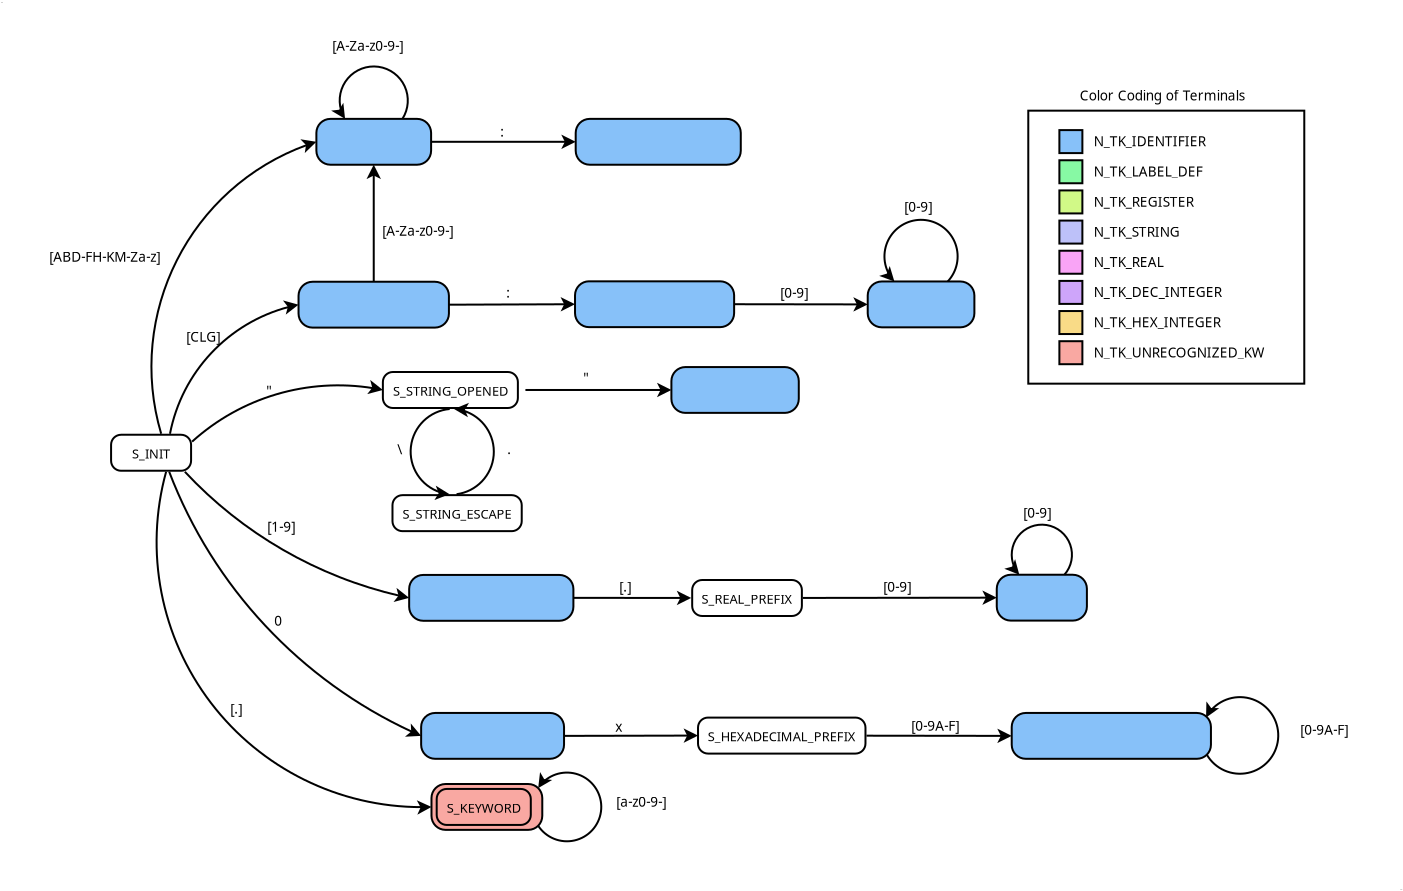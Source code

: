 <?xml version="1.0" encoding="UTF-8"?>
<dia:diagram xmlns:dia="http://www.lysator.liu.se/~alla/dia/">
  <dia:layer name="Background" visible="true" active="true">
    <dia:object type="UML - State" version="0" id="O0">
      <dia:attribute name="obj_pos">
        <dia:point val="-2.2,15.45"/>
      </dia:attribute>
      <dia:attribute name="obj_bb">
        <dia:rectangle val="-2.25,15.4;1.85,17.3"/>
      </dia:attribute>
      <dia:attribute name="meta">
        <dia:composite type="dict"/>
      </dia:attribute>
      <dia:attribute name="elem_corner">
        <dia:point val="-2.2,15.45"/>
      </dia:attribute>
      <dia:attribute name="elem_width">
        <dia:real val="4"/>
      </dia:attribute>
      <dia:attribute name="elem_height">
        <dia:real val="1.8"/>
      </dia:attribute>
      <dia:attribute name="line_colour">
        <dia:color val="#000000"/>
      </dia:attribute>
      <dia:attribute name="fill_colour">
        <dia:color val="#ffffff"/>
      </dia:attribute>
      <dia:attribute name="text">
        <dia:composite type="text">
          <dia:attribute name="string">
            <dia:string>#S_INIT#</dia:string>
          </dia:attribute>
          <dia:attribute name="font">
            <dia:font family="sans" style="0" name="Helvetica"/>
          </dia:attribute>
          <dia:attribute name="height">
            <dia:real val="0.8"/>
          </dia:attribute>
          <dia:attribute name="pos">
            <dia:point val="-0.2,16.545"/>
          </dia:attribute>
          <dia:attribute name="color">
            <dia:color val="#000000"/>
          </dia:attribute>
          <dia:attribute name="alignment">
            <dia:enum val="1"/>
          </dia:attribute>
        </dia:composite>
      </dia:attribute>
      <dia:attribute name="entry_action">
        <dia:string>##</dia:string>
      </dia:attribute>
      <dia:attribute name="do_action">
        <dia:string>##</dia:string>
      </dia:attribute>
      <dia:attribute name="exit_action">
        <dia:string>##</dia:string>
      </dia:attribute>
    </dia:object>
    <dia:object type="UML - State" version="0" id="O1">
      <dia:attribute name="obj_pos">
        <dia:point val="27.147,29.591"/>
      </dia:attribute>
      <dia:attribute name="obj_bb">
        <dia:rectangle val="27.097,29.541;36.119,31.441"/>
      </dia:attribute>
      <dia:attribute name="meta">
        <dia:composite type="dict"/>
      </dia:attribute>
      <dia:attribute name="elem_corner">
        <dia:point val="27.147,29.591"/>
      </dia:attribute>
      <dia:attribute name="elem_width">
        <dia:real val="8.922"/>
      </dia:attribute>
      <dia:attribute name="elem_height">
        <dia:real val="1.8"/>
      </dia:attribute>
      <dia:attribute name="line_colour">
        <dia:color val="#000000"/>
      </dia:attribute>
      <dia:attribute name="fill_colour">
        <dia:color val="#ffffff"/>
      </dia:attribute>
      <dia:attribute name="text">
        <dia:composite type="text">
          <dia:attribute name="string">
            <dia:string>#S_HEXADECIMAL_PREFIX#</dia:string>
          </dia:attribute>
          <dia:attribute name="font">
            <dia:font family="sans" style="0" name="Helvetica"/>
          </dia:attribute>
          <dia:attribute name="height">
            <dia:real val="0.8"/>
          </dia:attribute>
          <dia:attribute name="pos">
            <dia:point val="31.608,30.686"/>
          </dia:attribute>
          <dia:attribute name="color">
            <dia:color val="#000000"/>
          </dia:attribute>
          <dia:attribute name="alignment">
            <dia:enum val="1"/>
          </dia:attribute>
        </dia:composite>
      </dia:attribute>
      <dia:attribute name="entry_action">
        <dia:string>##</dia:string>
      </dia:attribute>
      <dia:attribute name="do_action">
        <dia:string>##</dia:string>
      </dia:attribute>
      <dia:attribute name="exit_action">
        <dia:string>##</dia:string>
      </dia:attribute>
    </dia:object>
    <dia:object type="UML - State" version="0" id="O2">
      <dia:attribute name="obj_pos">
        <dia:point val="26.855,22.712"/>
      </dia:attribute>
      <dia:attribute name="obj_bb">
        <dia:rectangle val="26.805,22.662;32.828,24.562"/>
      </dia:attribute>
      <dia:attribute name="meta">
        <dia:composite type="dict"/>
      </dia:attribute>
      <dia:attribute name="elem_corner">
        <dia:point val="26.855,22.712"/>
      </dia:attribute>
      <dia:attribute name="elem_width">
        <dia:real val="5.923"/>
      </dia:attribute>
      <dia:attribute name="elem_height">
        <dia:real val="1.8"/>
      </dia:attribute>
      <dia:attribute name="line_colour">
        <dia:color val="#000000"/>
      </dia:attribute>
      <dia:attribute name="fill_colour">
        <dia:color val="#ffffff"/>
      </dia:attribute>
      <dia:attribute name="text">
        <dia:composite type="text">
          <dia:attribute name="string">
            <dia:string>#S_REAL_PREFIX#</dia:string>
          </dia:attribute>
          <dia:attribute name="font">
            <dia:font family="sans" style="0" name="Helvetica"/>
          </dia:attribute>
          <dia:attribute name="height">
            <dia:real val="0.8"/>
          </dia:attribute>
          <dia:attribute name="pos">
            <dia:point val="29.817,23.807"/>
          </dia:attribute>
          <dia:attribute name="color">
            <dia:color val="#000000"/>
          </dia:attribute>
          <dia:attribute name="alignment">
            <dia:enum val="1"/>
          </dia:attribute>
        </dia:composite>
      </dia:attribute>
      <dia:attribute name="entry_action">
        <dia:string>##</dia:string>
      </dia:attribute>
      <dia:attribute name="do_action">
        <dia:string>##</dia:string>
      </dia:attribute>
      <dia:attribute name="exit_action">
        <dia:string>##</dia:string>
      </dia:attribute>
    </dia:object>
    <dia:object type="UML - State" version="0" id="O3">
      <dia:attribute name="obj_pos">
        <dia:point val="11.39,12.312"/>
      </dia:attribute>
      <dia:attribute name="obj_bb">
        <dia:rectangle val="11.34,12.261;18.567,14.162"/>
      </dia:attribute>
      <dia:attribute name="meta">
        <dia:composite type="dict"/>
      </dia:attribute>
      <dia:attribute name="elem_corner">
        <dia:point val="11.39,12.312"/>
      </dia:attribute>
      <dia:attribute name="elem_width">
        <dia:real val="7.127"/>
      </dia:attribute>
      <dia:attribute name="elem_height">
        <dia:real val="1.8"/>
      </dia:attribute>
      <dia:attribute name="line_colour">
        <dia:color val="#000000"/>
      </dia:attribute>
      <dia:attribute name="fill_colour">
        <dia:color val="#ffffff"/>
      </dia:attribute>
      <dia:attribute name="text">
        <dia:composite type="text">
          <dia:attribute name="string">
            <dia:string>#S_STRING_OPENED#</dia:string>
          </dia:attribute>
          <dia:attribute name="font">
            <dia:font family="sans" style="0" name="Helvetica"/>
          </dia:attribute>
          <dia:attribute name="height">
            <dia:real val="0.8"/>
          </dia:attribute>
          <dia:attribute name="pos">
            <dia:point val="14.954,13.406"/>
          </dia:attribute>
          <dia:attribute name="color">
            <dia:color val="#000000"/>
          </dia:attribute>
          <dia:attribute name="alignment">
            <dia:enum val="1"/>
          </dia:attribute>
        </dia:composite>
      </dia:attribute>
      <dia:attribute name="entry_action">
        <dia:string>##</dia:string>
      </dia:attribute>
      <dia:attribute name="do_action">
        <dia:string>##</dia:string>
      </dia:attribute>
      <dia:attribute name="exit_action">
        <dia:string>##</dia:string>
      </dia:attribute>
    </dia:object>
    <dia:object type="UML - State" version="0" id="O4">
      <dia:attribute name="obj_pos">
        <dia:point val="11.87,18.47"/>
      </dia:attribute>
      <dia:attribute name="obj_bb">
        <dia:rectangle val="11.82,18.42;18.863,20.32"/>
      </dia:attribute>
      <dia:attribute name="meta">
        <dia:composite type="dict"/>
      </dia:attribute>
      <dia:attribute name="elem_corner">
        <dia:point val="11.87,18.47"/>
      </dia:attribute>
      <dia:attribute name="elem_width">
        <dia:real val="6.942"/>
      </dia:attribute>
      <dia:attribute name="elem_height">
        <dia:real val="1.8"/>
      </dia:attribute>
      <dia:attribute name="line_colour">
        <dia:color val="#000000"/>
      </dia:attribute>
      <dia:attribute name="fill_colour">
        <dia:color val="#ffffff"/>
      </dia:attribute>
      <dia:attribute name="text">
        <dia:composite type="text">
          <dia:attribute name="string">
            <dia:string>#S_STRING_ESCAPE#</dia:string>
          </dia:attribute>
          <dia:attribute name="font">
            <dia:font family="sans" style="0" name="Helvetica"/>
          </dia:attribute>
          <dia:attribute name="height">
            <dia:real val="0.8"/>
          </dia:attribute>
          <dia:attribute name="pos">
            <dia:point val="15.341,19.565"/>
          </dia:attribute>
          <dia:attribute name="color">
            <dia:color val="#000000"/>
          </dia:attribute>
          <dia:attribute name="alignment">
            <dia:enum val="1"/>
          </dia:attribute>
        </dia:composite>
      </dia:attribute>
      <dia:attribute name="entry_action">
        <dia:string>##</dia:string>
      </dia:attribute>
      <dia:attribute name="do_action">
        <dia:string>##</dia:string>
      </dia:attribute>
      <dia:attribute name="exit_action">
        <dia:string>##</dia:string>
      </dia:attribute>
    </dia:object>
    <dia:object type="Standard - Line" version="0" id="O5">
      <dia:attribute name="obj_pos">
        <dia:point val="14.693,8.947"/>
      </dia:attribute>
      <dia:attribute name="obj_bb">
        <dia:rectangle val="14.642,8.564;21.108,9.287"/>
      </dia:attribute>
      <dia:attribute name="conn_endpoints">
        <dia:point val="14.693,8.947"/>
        <dia:point val="20.997,8.923"/>
      </dia:attribute>
      <dia:attribute name="numcp">
        <dia:int val="1"/>
      </dia:attribute>
      <dia:attribute name="end_arrow">
        <dia:enum val="22"/>
      </dia:attribute>
      <dia:attribute name="end_arrow_length">
        <dia:real val="0.5"/>
      </dia:attribute>
      <dia:attribute name="end_arrow_width">
        <dia:real val="0.5"/>
      </dia:attribute>
      <dia:connections>
        <dia:connection handle="0" to="O20" connection="8"/>
        <dia:connection handle="1" to="O22" connection="7"/>
      </dia:connections>
    </dia:object>
    <dia:object type="Standard - Line" version="0" id="O6">
      <dia:attribute name="obj_pos">
        <dia:point val="28.952,8.923"/>
      </dia:attribute>
      <dia:attribute name="obj_bb">
        <dia:rectangle val="28.902,8.57;35.744,9.293"/>
      </dia:attribute>
      <dia:attribute name="conn_endpoints">
        <dia:point val="28.952,8.923"/>
        <dia:point val="35.632,8.932"/>
      </dia:attribute>
      <dia:attribute name="numcp">
        <dia:int val="1"/>
      </dia:attribute>
      <dia:attribute name="end_arrow">
        <dia:enum val="22"/>
      </dia:attribute>
      <dia:attribute name="end_arrow_length">
        <dia:real val="0.5"/>
      </dia:attribute>
      <dia:attribute name="end_arrow_width">
        <dia:real val="0.5"/>
      </dia:attribute>
      <dia:connections>
        <dia:connection handle="0" to="O22" connection="8"/>
        <dia:connection handle="1" to="O24" connection="7"/>
      </dia:connections>
    </dia:object>
    <dia:object type="Standard - Line" version="0" id="O7">
      <dia:attribute name="obj_pos">
        <dia:point val="13.801,0.802"/>
      </dia:attribute>
      <dia:attribute name="obj_bb">
        <dia:rectangle val="13.751,0.44;21.143,1.164"/>
      </dia:attribute>
      <dia:attribute name="conn_endpoints">
        <dia:point val="13.801,0.802"/>
        <dia:point val="21.031,0.802"/>
      </dia:attribute>
      <dia:attribute name="numcp">
        <dia:int val="1"/>
      </dia:attribute>
      <dia:attribute name="end_arrow">
        <dia:enum val="22"/>
      </dia:attribute>
      <dia:attribute name="end_arrow_length">
        <dia:real val="0.5"/>
      </dia:attribute>
      <dia:attribute name="end_arrow_width">
        <dia:real val="0.5"/>
      </dia:attribute>
      <dia:connections>
        <dia:connection handle="0" to="O26" connection="8"/>
        <dia:connection handle="1" to="O38" connection="7"/>
      </dia:connections>
    </dia:object>
    <dia:object type="Standard - Arc" version="0" id="O8">
      <dia:attribute name="obj_pos">
        <dia:point val="-0.2,16.35"/>
      </dia:attribute>
      <dia:attribute name="obj_bb">
        <dia:rectangle val="-0.261,12.762;11.451,16.411"/>
      </dia:attribute>
      <dia:attribute name="conn_endpoints">
        <dia:point val="-0.2,16.35"/>
        <dia:point val="11.39,13.211"/>
      </dia:attribute>
      <dia:attribute name="curve_distance">
        <dia:real val="-1.186"/>
      </dia:attribute>
      <dia:attribute name="end_arrow">
        <dia:enum val="22"/>
      </dia:attribute>
      <dia:attribute name="end_arrow_length">
        <dia:real val="0.5"/>
      </dia:attribute>
      <dia:attribute name="end_arrow_width">
        <dia:real val="0.5"/>
      </dia:attribute>
      <dia:connections>
        <dia:connection handle="0" to="O0" connection="8"/>
        <dia:connection handle="1" to="O3" connection="3"/>
      </dia:connections>
    </dia:object>
    <dia:object type="Standard - Arc" version="0" id="O9">
      <dia:attribute name="obj_pos">
        <dia:point val="14.954,13.211"/>
      </dia:attribute>
      <dia:attribute name="obj_bb">
        <dia:rectangle val="12.941,13.159;15.394,19.511"/>
      </dia:attribute>
      <dia:attribute name="conn_endpoints">
        <dia:point val="14.954,13.211"/>
        <dia:point val="15.341,19.37"/>
      </dia:attribute>
      <dia:attribute name="curve_distance">
        <dia:real val="2.155"/>
      </dia:attribute>
      <dia:attribute name="end_arrow">
        <dia:enum val="22"/>
      </dia:attribute>
      <dia:attribute name="end_arrow_length">
        <dia:real val="0.5"/>
      </dia:attribute>
      <dia:attribute name="end_arrow_width">
        <dia:real val="0.5"/>
      </dia:attribute>
      <dia:connections>
        <dia:connection handle="0" to="O3" connection="8"/>
        <dia:connection handle="1" to="O4" connection="8"/>
      </dia:connections>
    </dia:object>
    <dia:object type="Standard - Arc" version="0" id="O10">
      <dia:attribute name="obj_pos">
        <dia:point val="15.341,19.37"/>
      </dia:attribute>
      <dia:attribute name="obj_bb">
        <dia:rectangle val="14.901,13.12;17.204,19.423"/>
      </dia:attribute>
      <dia:attribute name="conn_endpoints">
        <dia:point val="15.341,19.37"/>
        <dia:point val="14.954,13.211"/>
      </dia:attribute>
      <dia:attribute name="curve_distance">
        <dia:real val="2.004"/>
      </dia:attribute>
      <dia:attribute name="end_arrow">
        <dia:enum val="22"/>
      </dia:attribute>
      <dia:attribute name="end_arrow_length">
        <dia:real val="0.5"/>
      </dia:attribute>
      <dia:attribute name="end_arrow_width">
        <dia:real val="0.5"/>
      </dia:attribute>
      <dia:connections>
        <dia:connection handle="0" to="O4" connection="8"/>
        <dia:connection handle="1" to="O3" connection="8"/>
      </dia:connections>
    </dia:object>
    <dia:object type="Standard - Line" version="0" id="O11">
      <dia:attribute name="obj_pos">
        <dia:point val="18.517,13.211"/>
      </dia:attribute>
      <dia:attribute name="obj_bb">
        <dia:rectangle val="18.468,12.85;25.927,13.573"/>
      </dia:attribute>
      <dia:attribute name="conn_endpoints">
        <dia:point val="18.517,13.211"/>
        <dia:point val="25.816,13.211"/>
      </dia:attribute>
      <dia:attribute name="numcp">
        <dia:int val="1"/>
      </dia:attribute>
      <dia:attribute name="end_arrow">
        <dia:enum val="22"/>
      </dia:attribute>
      <dia:attribute name="end_arrow_length">
        <dia:real val="0.5"/>
      </dia:attribute>
      <dia:attribute name="end_arrow_width">
        <dia:real val="0.5"/>
      </dia:attribute>
      <dia:connections>
        <dia:connection handle="0" to="O3" connection="4"/>
        <dia:connection handle="1" to="O36" connection="7"/>
      </dia:connections>
    </dia:object>
    <dia:object type="Standard - Arc" version="0" id="O12">
      <dia:attribute name="obj_pos">
        <dia:point val="-0.2,16.35"/>
      </dia:attribute>
      <dia:attribute name="obj_bb">
        <dia:rectangle val="-0.271,16.279;13.374,30.577"/>
      </dia:attribute>
      <dia:attribute name="conn_endpoints">
        <dia:point val="-0.2,16.35"/>
        <dia:point val="13.303,30.506"/>
      </dia:attribute>
      <dia:attribute name="curve_distance">
        <dia:real val="1.836"/>
      </dia:attribute>
      <dia:attribute name="end_arrow">
        <dia:enum val="22"/>
      </dia:attribute>
      <dia:attribute name="end_arrow_length">
        <dia:real val="0.5"/>
      </dia:attribute>
      <dia:attribute name="end_arrow_width">
        <dia:real val="0.5"/>
      </dia:attribute>
      <dia:connections>
        <dia:connection handle="0" to="O0" connection="8"/>
        <dia:connection handle="1" to="O34" connection="7"/>
      </dia:connections>
    </dia:object>
    <dia:object type="Standard - Line" version="0" id="O13">
      <dia:attribute name="obj_pos">
        <dia:point val="20.449,30.506"/>
      </dia:attribute>
      <dia:attribute name="obj_bb">
        <dia:rectangle val="20.399,30.131;27.259,30.854"/>
      </dia:attribute>
      <dia:attribute name="conn_endpoints">
        <dia:point val="20.449,30.506"/>
        <dia:point val="27.147,30.491"/>
      </dia:attribute>
      <dia:attribute name="numcp">
        <dia:int val="1"/>
      </dia:attribute>
      <dia:attribute name="end_arrow">
        <dia:enum val="22"/>
      </dia:attribute>
      <dia:attribute name="end_arrow_length">
        <dia:real val="0.5"/>
      </dia:attribute>
      <dia:attribute name="end_arrow_width">
        <dia:real val="0.5"/>
      </dia:attribute>
      <dia:connections>
        <dia:connection handle="0" to="O34" connection="8"/>
        <dia:connection handle="1" to="O1" connection="3"/>
      </dia:connections>
    </dia:object>
    <dia:object type="Standard - Line" version="0" id="O14">
      <dia:attribute name="obj_pos">
        <dia:point val="36.119,30.497"/>
      </dia:attribute>
      <dia:attribute name="obj_bb">
        <dia:rectangle val="36.069,30.143;42.944,30.867"/>
      </dia:attribute>
      <dia:attribute name="conn_endpoints">
        <dia:point val="36.119,30.497"/>
        <dia:point val="42.832,30.506"/>
      </dia:attribute>
      <dia:attribute name="numcp">
        <dia:int val="1"/>
      </dia:attribute>
      <dia:attribute name="end_arrow">
        <dia:enum val="22"/>
      </dia:attribute>
      <dia:attribute name="end_arrow_length">
        <dia:real val="0.5"/>
      </dia:attribute>
      <dia:attribute name="end_arrow_width">
        <dia:real val="0.5"/>
      </dia:attribute>
      <dia:connections>
        <dia:connection handle="0" to="O1" connection="8"/>
        <dia:connection handle="1" to="O32" connection="7"/>
      </dia:connections>
    </dia:object>
    <dia:object type="Standard - Arc" version="0" id="O15">
      <dia:attribute name="obj_pos">
        <dia:point val="-0.2,16.35"/>
      </dia:attribute>
      <dia:attribute name="obj_bb">
        <dia:rectangle val="-0.615,16.28;13.89,34.416"/>
      </dia:attribute>
      <dia:attribute name="conn_endpoints">
        <dia:point val="-0.2,16.35"/>
        <dia:point val="13.82,34.059"/>
      </dia:attribute>
      <dia:attribute name="curve_distance">
        <dia:real val="5.419"/>
      </dia:attribute>
      <dia:attribute name="end_arrow">
        <dia:enum val="22"/>
      </dia:attribute>
      <dia:attribute name="end_arrow_length">
        <dia:real val="0.5"/>
      </dia:attribute>
      <dia:attribute name="end_arrow_width">
        <dia:real val="0.5"/>
      </dia:attribute>
      <dia:connections>
        <dia:connection handle="0" to="O0" connection="8"/>
        <dia:connection handle="1" to="O39" connection="7"/>
      </dia:connections>
    </dia:object>
    <dia:object type="Standard - Line" version="0" id="O16">
      <dia:attribute name="obj_pos">
        <dia:point val="20.916,23.605"/>
      </dia:attribute>
      <dia:attribute name="obj_bb">
        <dia:rectangle val="20.866,23.247;26.919,23.971"/>
      </dia:attribute>
      <dia:attribute name="conn_endpoints">
        <dia:point val="20.916,23.605"/>
        <dia:point val="26.807,23.61"/>
      </dia:attribute>
      <dia:attribute name="numcp">
        <dia:int val="1"/>
      </dia:attribute>
      <dia:attribute name="end_arrow">
        <dia:enum val="22"/>
      </dia:attribute>
      <dia:attribute name="end_arrow_length">
        <dia:real val="0.5"/>
      </dia:attribute>
      <dia:attribute name="end_arrow_width">
        <dia:real val="0.5"/>
      </dia:attribute>
      <dia:connections>
        <dia:connection handle="0" to="O28" connection="8"/>
        <dia:connection handle="1" to="O2" connection="8"/>
      </dia:connections>
    </dia:object>
    <dia:object type="Standard - Line" version="0" id="O17">
      <dia:attribute name="obj_pos">
        <dia:point val="32.828,23.608"/>
      </dia:attribute>
      <dia:attribute name="obj_bb">
        <dia:rectangle val="32.777,23.235;42.196,23.959"/>
      </dia:attribute>
      <dia:attribute name="conn_endpoints">
        <dia:point val="32.828,23.608"/>
        <dia:point val="42.084,23.596"/>
      </dia:attribute>
      <dia:attribute name="numcp">
        <dia:int val="1"/>
      </dia:attribute>
      <dia:attribute name="end_arrow">
        <dia:enum val="22"/>
      </dia:attribute>
      <dia:attribute name="end_arrow_length">
        <dia:real val="0.5"/>
      </dia:attribute>
      <dia:attribute name="end_arrow_width">
        <dia:real val="0.5"/>
      </dia:attribute>
      <dia:connections>
        <dia:connection handle="0" to="O2" connection="8"/>
        <dia:connection handle="1" to="O30" connection="7"/>
      </dia:connections>
    </dia:object>
    <dia:object type="Standard - Arc" version="0" id="O18">
      <dia:attribute name="obj_pos">
        <dia:point val="-0.2,16.35"/>
      </dia:attribute>
      <dia:attribute name="obj_bb">
        <dia:rectangle val="-0.268,16.282;12.772,23.782"/>
      </dia:attribute>
      <dia:attribute name="conn_endpoints">
        <dia:point val="-0.2,16.35"/>
        <dia:point val="12.704,23.605"/>
      </dia:attribute>
      <dia:attribute name="curve_distance">
        <dia:real val="1"/>
      </dia:attribute>
      <dia:attribute name="end_arrow">
        <dia:enum val="22"/>
      </dia:attribute>
      <dia:attribute name="end_arrow_length">
        <dia:real val="0.5"/>
      </dia:attribute>
      <dia:attribute name="end_arrow_width">
        <dia:real val="0.5"/>
      </dia:attribute>
      <dia:connections>
        <dia:connection handle="0" to="O0" connection="8"/>
        <dia:connection handle="1" to="O28" connection="7"/>
      </dia:connections>
    </dia:object>
    <dia:group>
      <dia:object type="UML - State" version="0" id="O19">
        <dia:attribute name="obj_pos">
          <dia:point val="7.467,8.017"/>
        </dia:attribute>
        <dia:attribute name="obj_bb">
          <dia:rectangle val="7.417,7.966;14.439,9.867"/>
        </dia:attribute>
        <dia:attribute name="meta">
          <dia:composite type="dict"/>
        </dia:attribute>
        <dia:attribute name="elem_corner">
          <dia:point val="7.467,8.017"/>
        </dia:attribute>
        <dia:attribute name="elem_width">
          <dia:real val="6.923"/>
        </dia:attribute>
        <dia:attribute name="elem_height">
          <dia:real val="1.8"/>
        </dia:attribute>
        <dia:attribute name="line_colour">
          <dia:color val="#000000"/>
        </dia:attribute>
        <dia:attribute name="fill_colour">
          <dia:color val="#87c1f9"/>
        </dia:attribute>
        <dia:attribute name="text">
          <dia:composite type="text">
            <dia:attribute name="string">
              <dia:string>#S_REGISTER_LEAD#</dia:string>
            </dia:attribute>
            <dia:attribute name="font">
              <dia:font family="sans" style="0" name="Helvetica"/>
            </dia:attribute>
            <dia:attribute name="height">
              <dia:real val="0.8"/>
            </dia:attribute>
            <dia:attribute name="pos">
              <dia:point val="10.928,9.111"/>
            </dia:attribute>
            <dia:attribute name="color">
              <dia:color val="#000000"/>
            </dia:attribute>
            <dia:attribute name="alignment">
              <dia:enum val="1"/>
            </dia:attribute>
          </dia:composite>
        </dia:attribute>
        <dia:attribute name="entry_action">
          <dia:string>##</dia:string>
        </dia:attribute>
        <dia:attribute name="do_action">
          <dia:string>##</dia:string>
        </dia:attribute>
        <dia:attribute name="exit_action">
          <dia:string>##</dia:string>
        </dia:attribute>
      </dia:object>
      <dia:object type="Flowchart - Box" version="0" id="O20">
        <dia:attribute name="obj_pos">
          <dia:point val="7.173,7.8"/>
        </dia:attribute>
        <dia:attribute name="obj_bb">
          <dia:rectangle val="7.123,7.75;14.742,10.143"/>
        </dia:attribute>
        <dia:attribute name="elem_corner">
          <dia:point val="7.173,7.8"/>
        </dia:attribute>
        <dia:attribute name="elem_width">
          <dia:real val="7.519"/>
        </dia:attribute>
        <dia:attribute name="elem_height">
          <dia:real val="2.292"/>
        </dia:attribute>
        <dia:attribute name="border_width">
          <dia:real val="0.1"/>
        </dia:attribute>
        <dia:attribute name="inner_color">
          <dia:color val="#87c1f9"/>
        </dia:attribute>
        <dia:attribute name="show_background">
          <dia:boolean val="false"/>
        </dia:attribute>
        <dia:attribute name="corner_radius">
          <dia:real val="0.7"/>
        </dia:attribute>
        <dia:attribute name="padding">
          <dia:real val="0.5"/>
        </dia:attribute>
        <dia:attribute name="text">
          <dia:composite type="text">
            <dia:attribute name="string">
              <dia:string>##</dia:string>
            </dia:attribute>
            <dia:attribute name="font">
              <dia:font family="sans" style="0" name="Helvetica"/>
            </dia:attribute>
            <dia:attribute name="height">
              <dia:real val="0.8"/>
            </dia:attribute>
            <dia:attribute name="pos">
              <dia:point val="10.933,9.142"/>
            </dia:attribute>
            <dia:attribute name="color">
              <dia:color val="#000000"/>
            </dia:attribute>
            <dia:attribute name="alignment">
              <dia:enum val="1"/>
            </dia:attribute>
          </dia:composite>
        </dia:attribute>
      </dia:object>
    </dia:group>
    <dia:group>
      <dia:object type="UML - State" version="0" id="O21">
        <dia:attribute name="obj_pos">
          <dia:point val="21.252,8.017"/>
        </dia:attribute>
        <dia:attribute name="obj_bb">
          <dia:rectangle val="21.202,7.966;28.762,9.867"/>
        </dia:attribute>
        <dia:attribute name="meta">
          <dia:composite type="dict"/>
        </dia:attribute>
        <dia:attribute name="elem_corner">
          <dia:point val="21.252,8.017"/>
        </dia:attribute>
        <dia:attribute name="elem_width">
          <dia:real val="7.46"/>
        </dia:attribute>
        <dia:attribute name="elem_height">
          <dia:real val="1.8"/>
        </dia:attribute>
        <dia:attribute name="line_colour">
          <dia:color val="#000000"/>
        </dia:attribute>
        <dia:attribute name="fill_colour">
          <dia:color val="#87f9a4"/>
        </dia:attribute>
        <dia:attribute name="text">
          <dia:composite type="text">
            <dia:attribute name="string">
              <dia:string>#S_REGISTER_PREFIX#</dia:string>
            </dia:attribute>
            <dia:attribute name="font">
              <dia:font family="sans" style="0" name="Helvetica"/>
            </dia:attribute>
            <dia:attribute name="height">
              <dia:real val="0.8"/>
            </dia:attribute>
            <dia:attribute name="pos">
              <dia:point val="24.982,9.111"/>
            </dia:attribute>
            <dia:attribute name="color">
              <dia:color val="#000000"/>
            </dia:attribute>
            <dia:attribute name="alignment">
              <dia:enum val="1"/>
            </dia:attribute>
          </dia:composite>
        </dia:attribute>
        <dia:attribute name="entry_action">
          <dia:string>##</dia:string>
        </dia:attribute>
        <dia:attribute name="do_action">
          <dia:string>##</dia:string>
        </dia:attribute>
        <dia:attribute name="exit_action">
          <dia:string>##</dia:string>
        </dia:attribute>
      </dia:object>
      <dia:object type="Flowchart - Box" version="0" id="O22">
        <dia:attribute name="obj_pos">
          <dia:point val="20.997,7.777"/>
        </dia:attribute>
        <dia:attribute name="obj_bb">
          <dia:rectangle val="20.947,7.727;29.002,10.119"/>
        </dia:attribute>
        <dia:attribute name="elem_corner">
          <dia:point val="20.997,7.777"/>
        </dia:attribute>
        <dia:attribute name="elem_width">
          <dia:real val="7.955"/>
        </dia:attribute>
        <dia:attribute name="elem_height">
          <dia:real val="2.292"/>
        </dia:attribute>
        <dia:attribute name="border_width">
          <dia:real val="0.1"/>
        </dia:attribute>
        <dia:attribute name="inner_color">
          <dia:color val="#87c1f9"/>
        </dia:attribute>
        <dia:attribute name="show_background">
          <dia:boolean val="false"/>
        </dia:attribute>
        <dia:attribute name="corner_radius">
          <dia:real val="0.7"/>
        </dia:attribute>
        <dia:attribute name="padding">
          <dia:real val="0.5"/>
        </dia:attribute>
        <dia:attribute name="text">
          <dia:composite type="text">
            <dia:attribute name="string">
              <dia:string>##</dia:string>
            </dia:attribute>
            <dia:attribute name="font">
              <dia:font family="sans" style="0" name="Helvetica"/>
            </dia:attribute>
            <dia:attribute name="height">
              <dia:real val="0.8"/>
            </dia:attribute>
            <dia:attribute name="pos">
              <dia:point val="24.974,9.118"/>
            </dia:attribute>
            <dia:attribute name="color">
              <dia:color val="#000000"/>
            </dia:attribute>
            <dia:attribute name="alignment">
              <dia:enum val="1"/>
            </dia:attribute>
          </dia:composite>
        </dia:attribute>
      </dia:object>
    </dia:group>
    <dia:group>
      <dia:object type="UML - State" version="0" id="O23">
        <dia:attribute name="obj_pos">
          <dia:point val="35.846,8.017"/>
        </dia:attribute>
        <dia:attribute name="obj_bb">
          <dia:rectangle val="35.795,7.966;40.806,9.867"/>
        </dia:attribute>
        <dia:attribute name="meta">
          <dia:composite type="dict"/>
        </dia:attribute>
        <dia:attribute name="elem_corner">
          <dia:point val="35.846,8.017"/>
        </dia:attribute>
        <dia:attribute name="elem_width">
          <dia:real val="4.91"/>
        </dia:attribute>
        <dia:attribute name="elem_height">
          <dia:real val="1.8"/>
        </dia:attribute>
        <dia:attribute name="line_colour">
          <dia:color val="#000000"/>
        </dia:attribute>
        <dia:attribute name="fill_colour">
          <dia:color val="#d1f987"/>
        </dia:attribute>
        <dia:attribute name="text">
          <dia:composite type="text">
            <dia:attribute name="string">
              <dia:string>#S_REGISTER#</dia:string>
            </dia:attribute>
            <dia:attribute name="font">
              <dia:font family="sans" style="0" name="Helvetica"/>
            </dia:attribute>
            <dia:attribute name="height">
              <dia:real val="0.8"/>
            </dia:attribute>
            <dia:attribute name="pos">
              <dia:point val="38.3,9.111"/>
            </dia:attribute>
            <dia:attribute name="color">
              <dia:color val="#000000"/>
            </dia:attribute>
            <dia:attribute name="alignment">
              <dia:enum val="1"/>
            </dia:attribute>
          </dia:composite>
        </dia:attribute>
        <dia:attribute name="entry_action">
          <dia:string>##</dia:string>
        </dia:attribute>
        <dia:attribute name="do_action">
          <dia:string>##</dia:string>
        </dia:attribute>
        <dia:attribute name="exit_action">
          <dia:string>##</dia:string>
        </dia:attribute>
      </dia:object>
      <dia:object type="Flowchart - Box" version="0" id="O24">
        <dia:attribute name="obj_pos">
          <dia:point val="35.632,7.786"/>
        </dia:attribute>
        <dia:attribute name="obj_bb">
          <dia:rectangle val="35.582,7.736;41.015,10.129"/>
        </dia:attribute>
        <dia:attribute name="elem_corner">
          <dia:point val="35.632,7.786"/>
        </dia:attribute>
        <dia:attribute name="elem_width">
          <dia:real val="5.333"/>
        </dia:attribute>
        <dia:attribute name="elem_height">
          <dia:real val="2.292"/>
        </dia:attribute>
        <dia:attribute name="border_width">
          <dia:real val="0.1"/>
        </dia:attribute>
        <dia:attribute name="inner_color">
          <dia:color val="#87c1f9"/>
        </dia:attribute>
        <dia:attribute name="show_background">
          <dia:boolean val="false"/>
        </dia:attribute>
        <dia:attribute name="corner_radius">
          <dia:real val="0.7"/>
        </dia:attribute>
        <dia:attribute name="padding">
          <dia:real val="0.5"/>
        </dia:attribute>
        <dia:attribute name="text">
          <dia:composite type="text">
            <dia:attribute name="string">
              <dia:string>##</dia:string>
            </dia:attribute>
            <dia:attribute name="font">
              <dia:font family="sans" style="0" name="Helvetica"/>
            </dia:attribute>
            <dia:attribute name="height">
              <dia:real val="0.8"/>
            </dia:attribute>
            <dia:attribute name="pos">
              <dia:point val="38.298,9.127"/>
            </dia:attribute>
            <dia:attribute name="color">
              <dia:color val="#000000"/>
            </dia:attribute>
            <dia:attribute name="alignment">
              <dia:enum val="1"/>
            </dia:attribute>
          </dia:composite>
        </dia:attribute>
      </dia:object>
    </dia:group>
    <dia:group>
      <dia:object type="UML - State" version="0" id="O25">
        <dia:attribute name="obj_pos">
          <dia:point val="8.292,-0.101"/>
        </dia:attribute>
        <dia:attribute name="obj_bb">
          <dia:rectangle val="8.242,-0.151;13.624,1.749"/>
        </dia:attribute>
        <dia:attribute name="meta">
          <dia:composite type="dict"/>
        </dia:attribute>
        <dia:attribute name="elem_corner">
          <dia:point val="8.292,-0.101"/>
        </dia:attribute>
        <dia:attribute name="elem_width">
          <dia:real val="5.283"/>
        </dia:attribute>
        <dia:attribute name="elem_height">
          <dia:real val="1.8"/>
        </dia:attribute>
        <dia:attribute name="line_colour">
          <dia:color val="#000000"/>
        </dia:attribute>
        <dia:attribute name="fill_colour">
          <dia:color val="#87c1f9"/>
        </dia:attribute>
        <dia:attribute name="text">
          <dia:composite type="text">
            <dia:attribute name="string">
              <dia:string>#S_IDENTIFIER#</dia:string>
            </dia:attribute>
            <dia:attribute name="font">
              <dia:font family="sans" style="0" name="Helvetica"/>
            </dia:attribute>
            <dia:attribute name="height">
              <dia:real val="0.8"/>
            </dia:attribute>
            <dia:attribute name="pos">
              <dia:point val="10.933,0.994"/>
            </dia:attribute>
            <dia:attribute name="color">
              <dia:color val="#000000"/>
            </dia:attribute>
            <dia:attribute name="alignment">
              <dia:enum val="1"/>
            </dia:attribute>
          </dia:composite>
        </dia:attribute>
        <dia:attribute name="entry_action">
          <dia:string>##</dia:string>
        </dia:attribute>
        <dia:attribute name="do_action">
          <dia:string>##</dia:string>
        </dia:attribute>
        <dia:attribute name="exit_action">
          <dia:string>##</dia:string>
        </dia:attribute>
      </dia:object>
      <dia:object type="Flowchart - Box" version="0" id="O26">
        <dia:attribute name="obj_pos">
          <dia:point val="8.065,-0.344"/>
        </dia:attribute>
        <dia:attribute name="obj_bb">
          <dia:rectangle val="8.015,-0.394;13.851,1.998"/>
        </dia:attribute>
        <dia:attribute name="elem_corner">
          <dia:point val="8.065,-0.344"/>
        </dia:attribute>
        <dia:attribute name="elem_width">
          <dia:real val="5.736"/>
        </dia:attribute>
        <dia:attribute name="elem_height">
          <dia:real val="2.292"/>
        </dia:attribute>
        <dia:attribute name="border_width">
          <dia:real val="0.1"/>
        </dia:attribute>
        <dia:attribute name="inner_color">
          <dia:color val="#87c1f9"/>
        </dia:attribute>
        <dia:attribute name="show_background">
          <dia:boolean val="false"/>
        </dia:attribute>
        <dia:attribute name="corner_radius">
          <dia:real val="0.7"/>
        </dia:attribute>
        <dia:attribute name="padding">
          <dia:real val="0.5"/>
        </dia:attribute>
        <dia:attribute name="text">
          <dia:composite type="text">
            <dia:attribute name="string">
              <dia:string>##</dia:string>
            </dia:attribute>
            <dia:attribute name="font">
              <dia:font family="sans" style="0" name="Helvetica"/>
            </dia:attribute>
            <dia:attribute name="height">
              <dia:real val="0.8"/>
            </dia:attribute>
            <dia:attribute name="pos">
              <dia:point val="10.933,0.997"/>
            </dia:attribute>
            <dia:attribute name="color">
              <dia:color val="#000000"/>
            </dia:attribute>
            <dia:attribute name="alignment">
              <dia:enum val="1"/>
            </dia:attribute>
          </dia:composite>
        </dia:attribute>
      </dia:object>
    </dia:group>
    <dia:group>
      <dia:object type="UML - State" version="0" id="O27">
        <dia:attribute name="obj_pos">
          <dia:point val="12.956,22.712"/>
        </dia:attribute>
        <dia:attribute name="obj_bb">
          <dia:rectangle val="12.905,22.662;20.726,24.562"/>
        </dia:attribute>
        <dia:attribute name="meta">
          <dia:composite type="dict"/>
        </dia:attribute>
        <dia:attribute name="elem_corner">
          <dia:point val="12.956,22.712"/>
        </dia:attribute>
        <dia:attribute name="elem_width">
          <dia:real val="7.72"/>
        </dia:attribute>
        <dia:attribute name="elem_height">
          <dia:real val="1.8"/>
        </dia:attribute>
        <dia:attribute name="line_colour">
          <dia:color val="#000000"/>
        </dia:attribute>
        <dia:attribute name="fill_colour">
          <dia:color val="#cea5fa"/>
        </dia:attribute>
        <dia:attribute name="text">
          <dia:composite type="text">
            <dia:attribute name="string">
              <dia:string>#S_DECIMAL_NUMBER#</dia:string>
            </dia:attribute>
            <dia:attribute name="font">
              <dia:font family="sans" style="0" name="Helvetica"/>
            </dia:attribute>
            <dia:attribute name="height">
              <dia:real val="0.8"/>
            </dia:attribute>
            <dia:attribute name="pos">
              <dia:point val="16.816,23.807"/>
            </dia:attribute>
            <dia:attribute name="color">
              <dia:color val="#000000"/>
            </dia:attribute>
            <dia:attribute name="alignment">
              <dia:enum val="1"/>
            </dia:attribute>
          </dia:composite>
        </dia:attribute>
        <dia:attribute name="entry_action">
          <dia:string>##</dia:string>
        </dia:attribute>
        <dia:attribute name="do_action">
          <dia:string>##</dia:string>
        </dia:attribute>
        <dia:attribute name="exit_action">
          <dia:string>##</dia:string>
        </dia:attribute>
      </dia:object>
      <dia:object type="Flowchart - Box" version="0" id="O28">
        <dia:attribute name="obj_pos">
          <dia:point val="12.704,22.459"/>
        </dia:attribute>
        <dia:attribute name="obj_bb">
          <dia:rectangle val="12.654,22.409;20.966,24.801"/>
        </dia:attribute>
        <dia:attribute name="elem_corner">
          <dia:point val="12.704,22.459"/>
        </dia:attribute>
        <dia:attribute name="elem_width">
          <dia:real val="8.212"/>
        </dia:attribute>
        <dia:attribute name="elem_height">
          <dia:real val="2.292"/>
        </dia:attribute>
        <dia:attribute name="border_width">
          <dia:real val="0.1"/>
        </dia:attribute>
        <dia:attribute name="inner_color">
          <dia:color val="#87c1f9"/>
        </dia:attribute>
        <dia:attribute name="show_background">
          <dia:boolean val="false"/>
        </dia:attribute>
        <dia:attribute name="corner_radius">
          <dia:real val="0.7"/>
        </dia:attribute>
        <dia:attribute name="padding">
          <dia:real val="0.5"/>
        </dia:attribute>
        <dia:attribute name="text">
          <dia:composite type="text">
            <dia:attribute name="string">
              <dia:string>##</dia:string>
            </dia:attribute>
            <dia:attribute name="font">
              <dia:font family="sans" style="0" name="Helvetica"/>
            </dia:attribute>
            <dia:attribute name="height">
              <dia:real val="0.8"/>
            </dia:attribute>
            <dia:attribute name="pos">
              <dia:point val="16.81,23.8"/>
            </dia:attribute>
            <dia:attribute name="color">
              <dia:color val="#000000"/>
            </dia:attribute>
            <dia:attribute name="alignment">
              <dia:enum val="1"/>
            </dia:attribute>
          </dia:composite>
        </dia:attribute>
      </dia:object>
    </dia:group>
    <dia:group>
      <dia:object type="UML - State" version="0" id="O29">
        <dia:attribute name="obj_pos">
          <dia:point val="42.345,22.712"/>
        </dia:attribute>
        <dia:attribute name="obj_bb">
          <dia:rectangle val="42.295,22.662;46.395,24.562"/>
        </dia:attribute>
        <dia:attribute name="meta">
          <dia:composite type="dict"/>
        </dia:attribute>
        <dia:attribute name="elem_corner">
          <dia:point val="42.345,22.712"/>
        </dia:attribute>
        <dia:attribute name="elem_width">
          <dia:real val="4"/>
        </dia:attribute>
        <dia:attribute name="elem_height">
          <dia:real val="1.8"/>
        </dia:attribute>
        <dia:attribute name="line_colour">
          <dia:color val="#000000"/>
        </dia:attribute>
        <dia:attribute name="fill_colour">
          <dia:color val="#f9a4f6"/>
        </dia:attribute>
        <dia:attribute name="text">
          <dia:composite type="text">
            <dia:attribute name="string">
              <dia:string>#S_REAL#</dia:string>
            </dia:attribute>
            <dia:attribute name="font">
              <dia:font family="sans" style="0" name="Helvetica"/>
            </dia:attribute>
            <dia:attribute name="height">
              <dia:real val="0.8"/>
            </dia:attribute>
            <dia:attribute name="pos">
              <dia:point val="44.345,23.807"/>
            </dia:attribute>
            <dia:attribute name="color">
              <dia:color val="#000000"/>
            </dia:attribute>
            <dia:attribute name="alignment">
              <dia:enum val="1"/>
            </dia:attribute>
          </dia:composite>
        </dia:attribute>
        <dia:attribute name="entry_action">
          <dia:string>##</dia:string>
        </dia:attribute>
        <dia:attribute name="do_action">
          <dia:string>##</dia:string>
        </dia:attribute>
        <dia:attribute name="exit_action">
          <dia:string>##</dia:string>
        </dia:attribute>
      </dia:object>
      <dia:object type="Flowchart - Box" version="0" id="O30">
        <dia:attribute name="obj_pos">
          <dia:point val="42.084,22.45"/>
        </dia:attribute>
        <dia:attribute name="obj_bb">
          <dia:rectangle val="42.034,22.4;46.642,24.792"/>
        </dia:attribute>
        <dia:attribute name="elem_corner">
          <dia:point val="42.084,22.45"/>
        </dia:attribute>
        <dia:attribute name="elem_width">
          <dia:real val="4.507"/>
        </dia:attribute>
        <dia:attribute name="elem_height">
          <dia:real val="2.292"/>
        </dia:attribute>
        <dia:attribute name="border_width">
          <dia:real val="0.1"/>
        </dia:attribute>
        <dia:attribute name="inner_color">
          <dia:color val="#87c1f9"/>
        </dia:attribute>
        <dia:attribute name="show_background">
          <dia:boolean val="false"/>
        </dia:attribute>
        <dia:attribute name="corner_radius">
          <dia:real val="0.7"/>
        </dia:attribute>
        <dia:attribute name="padding">
          <dia:real val="0.5"/>
        </dia:attribute>
        <dia:attribute name="text">
          <dia:composite type="text">
            <dia:attribute name="string">
              <dia:string>##</dia:string>
            </dia:attribute>
            <dia:attribute name="font">
              <dia:font family="sans" style="0" name="Helvetica"/>
            </dia:attribute>
            <dia:attribute name="height">
              <dia:real val="0.8"/>
            </dia:attribute>
            <dia:attribute name="pos">
              <dia:point val="44.338,23.791"/>
            </dia:attribute>
            <dia:attribute name="color">
              <dia:color val="#000000"/>
            </dia:attribute>
            <dia:attribute name="alignment">
              <dia:enum val="1"/>
            </dia:attribute>
          </dia:composite>
        </dia:attribute>
      </dia:object>
    </dia:group>
    <dia:group>
      <dia:object type="UML - State" version="0" id="O31">
        <dia:attribute name="obj_pos">
          <dia:point val="43.067,29.591"/>
        </dia:attribute>
        <dia:attribute name="obj_bb">
          <dia:rectangle val="43.017,29.541;52.599,31.441"/>
        </dia:attribute>
        <dia:attribute name="meta">
          <dia:composite type="dict"/>
        </dia:attribute>
        <dia:attribute name="elem_corner">
          <dia:point val="43.067,29.591"/>
        </dia:attribute>
        <dia:attribute name="elem_width">
          <dia:real val="9.482"/>
        </dia:attribute>
        <dia:attribute name="elem_height">
          <dia:real val="1.8"/>
        </dia:attribute>
        <dia:attribute name="line_colour">
          <dia:color val="#000000"/>
        </dia:attribute>
        <dia:attribute name="fill_colour">
          <dia:color val="#f9db87"/>
        </dia:attribute>
        <dia:attribute name="text">
          <dia:composite type="text">
            <dia:attribute name="string">
              <dia:string>#S_HEXADECIMAL_NUMBER#</dia:string>
            </dia:attribute>
            <dia:attribute name="font">
              <dia:font family="sans" style="0" name="Helvetica"/>
            </dia:attribute>
            <dia:attribute name="height">
              <dia:real val="0.8"/>
            </dia:attribute>
            <dia:attribute name="pos">
              <dia:point val="47.808,30.686"/>
            </dia:attribute>
            <dia:attribute name="color">
              <dia:color val="#000000"/>
            </dia:attribute>
            <dia:attribute name="alignment">
              <dia:enum val="1"/>
            </dia:attribute>
          </dia:composite>
        </dia:attribute>
        <dia:attribute name="entry_action">
          <dia:string>##</dia:string>
        </dia:attribute>
        <dia:attribute name="do_action">
          <dia:string>##</dia:string>
        </dia:attribute>
        <dia:attribute name="exit_action">
          <dia:string>##</dia:string>
        </dia:attribute>
      </dia:object>
      <dia:object type="Flowchart - Box" version="0" id="O32">
        <dia:attribute name="obj_pos">
          <dia:point val="42.832,29.36"/>
        </dia:attribute>
        <dia:attribute name="obj_bb">
          <dia:rectangle val="42.782,29.31;52.843,31.702"/>
        </dia:attribute>
        <dia:attribute name="elem_corner">
          <dia:point val="42.832,29.36"/>
        </dia:attribute>
        <dia:attribute name="elem_width">
          <dia:real val="9.961"/>
        </dia:attribute>
        <dia:attribute name="elem_height">
          <dia:real val="2.292"/>
        </dia:attribute>
        <dia:attribute name="border_width">
          <dia:real val="0.1"/>
        </dia:attribute>
        <dia:attribute name="inner_color">
          <dia:color val="#87c1f9"/>
        </dia:attribute>
        <dia:attribute name="show_background">
          <dia:boolean val="false"/>
        </dia:attribute>
        <dia:attribute name="corner_radius">
          <dia:real val="0.7"/>
        </dia:attribute>
        <dia:attribute name="padding">
          <dia:real val="0.5"/>
        </dia:attribute>
        <dia:attribute name="text">
          <dia:composite type="text">
            <dia:attribute name="string">
              <dia:string>##</dia:string>
            </dia:attribute>
            <dia:attribute name="font">
              <dia:font family="sans" style="0" name="Helvetica"/>
            </dia:attribute>
            <dia:attribute name="height">
              <dia:real val="0.8"/>
            </dia:attribute>
            <dia:attribute name="pos">
              <dia:point val="47.813,30.701"/>
            </dia:attribute>
            <dia:attribute name="color">
              <dia:color val="#000000"/>
            </dia:attribute>
            <dia:attribute name="alignment">
              <dia:enum val="1"/>
            </dia:attribute>
          </dia:composite>
        </dia:attribute>
      </dia:object>
    </dia:group>
    <dia:group>
      <dia:object type="UML - State" version="0" id="O33">
        <dia:attribute name="obj_pos">
          <dia:point val="13.532,29.591"/>
        </dia:attribute>
        <dia:attribute name="obj_bb">
          <dia:rectangle val="13.482,29.541;20.28,31.441"/>
        </dia:attribute>
        <dia:attribute name="meta">
          <dia:composite type="dict"/>
        </dia:attribute>
        <dia:attribute name="elem_corner">
          <dia:point val="13.532,29.591"/>
        </dia:attribute>
        <dia:attribute name="elem_width">
          <dia:real val="6.697"/>
        </dia:attribute>
        <dia:attribute name="elem_height">
          <dia:real val="1.8"/>
        </dia:attribute>
        <dia:attribute name="line_colour">
          <dia:color val="#000000"/>
        </dia:attribute>
        <dia:attribute name="fill_colour">
          <dia:color val="#cea5fa"/>
        </dia:attribute>
        <dia:attribute name="text">
          <dia:composite type="text">
            <dia:attribute name="string">
              <dia:string>#S_LEADING_ZERO#</dia:string>
            </dia:attribute>
            <dia:attribute name="font">
              <dia:font family="sans" style="0" name="Helvetica"/>
            </dia:attribute>
            <dia:attribute name="height">
              <dia:real val="0.8"/>
            </dia:attribute>
            <dia:attribute name="pos">
              <dia:point val="16.881,30.686"/>
            </dia:attribute>
            <dia:attribute name="color">
              <dia:color val="#000000"/>
            </dia:attribute>
            <dia:attribute name="alignment">
              <dia:enum val="1"/>
            </dia:attribute>
          </dia:composite>
        </dia:attribute>
        <dia:attribute name="entry_action">
          <dia:string>##</dia:string>
        </dia:attribute>
        <dia:attribute name="do_action">
          <dia:string>##</dia:string>
        </dia:attribute>
        <dia:attribute name="exit_action">
          <dia:string>##</dia:string>
        </dia:attribute>
      </dia:object>
      <dia:object type="Flowchart - Box" version="0" id="O34">
        <dia:attribute name="obj_pos">
          <dia:point val="13.303,29.36"/>
        </dia:attribute>
        <dia:attribute name="obj_bb">
          <dia:rectangle val="13.253,29.31;20.499,31.702"/>
        </dia:attribute>
        <dia:attribute name="elem_corner">
          <dia:point val="13.303,29.36"/>
        </dia:attribute>
        <dia:attribute name="elem_width">
          <dia:real val="7.145"/>
        </dia:attribute>
        <dia:attribute name="elem_height">
          <dia:real val="2.292"/>
        </dia:attribute>
        <dia:attribute name="border_width">
          <dia:real val="0.1"/>
        </dia:attribute>
        <dia:attribute name="inner_color">
          <dia:color val="#87c1f9"/>
        </dia:attribute>
        <dia:attribute name="show_background">
          <dia:boolean val="false"/>
        </dia:attribute>
        <dia:attribute name="corner_radius">
          <dia:real val="0.7"/>
        </dia:attribute>
        <dia:attribute name="padding">
          <dia:real val="0.5"/>
        </dia:attribute>
        <dia:attribute name="text">
          <dia:composite type="text">
            <dia:attribute name="string">
              <dia:string>##</dia:string>
            </dia:attribute>
            <dia:attribute name="font">
              <dia:font family="sans" style="0" name="Helvetica"/>
            </dia:attribute>
            <dia:attribute name="height">
              <dia:real val="0.8"/>
            </dia:attribute>
            <dia:attribute name="pos">
              <dia:point val="16.876,30.701"/>
            </dia:attribute>
            <dia:attribute name="color">
              <dia:color val="#000000"/>
            </dia:attribute>
            <dia:attribute name="alignment">
              <dia:enum val="1"/>
            </dia:attribute>
          </dia:composite>
        </dia:attribute>
      </dia:object>
    </dia:group>
    <dia:group>
      <dia:object type="UML - State" version="0" id="O35">
        <dia:attribute name="obj_pos">
          <dia:point val="26.084,12.312"/>
        </dia:attribute>
        <dia:attribute name="obj_bb">
          <dia:rectangle val="26.034,12.261;31.966,14.162"/>
        </dia:attribute>
        <dia:attribute name="meta">
          <dia:composite type="dict"/>
        </dia:attribute>
        <dia:attribute name="elem_corner">
          <dia:point val="26.084,12.312"/>
        </dia:attribute>
        <dia:attribute name="elem_width">
          <dia:real val="5.833"/>
        </dia:attribute>
        <dia:attribute name="elem_height">
          <dia:real val="1.8"/>
        </dia:attribute>
        <dia:attribute name="line_colour">
          <dia:color val="#000000"/>
        </dia:attribute>
        <dia:attribute name="fill_colour">
          <dia:color val="#bdc1f9"/>
        </dia:attribute>
        <dia:attribute name="text">
          <dia:composite type="text">
            <dia:attribute name="string">
              <dia:string>#S_STRING_END#</dia:string>
            </dia:attribute>
            <dia:attribute name="font">
              <dia:font family="sans" style="0" name="Helvetica"/>
            </dia:attribute>
            <dia:attribute name="height">
              <dia:real val="0.8"/>
            </dia:attribute>
            <dia:attribute name="pos">
              <dia:point val="29.0,13.406"/>
            </dia:attribute>
            <dia:attribute name="color">
              <dia:color val="#000000"/>
            </dia:attribute>
            <dia:attribute name="alignment">
              <dia:enum val="1"/>
            </dia:attribute>
          </dia:composite>
        </dia:attribute>
        <dia:attribute name="entry_action">
          <dia:string>##</dia:string>
        </dia:attribute>
        <dia:attribute name="do_action">
          <dia:string>##</dia:string>
        </dia:attribute>
        <dia:attribute name="exit_action">
          <dia:string>##</dia:string>
        </dia:attribute>
      </dia:object>
      <dia:object type="Flowchart - Box" version="0" id="O36">
        <dia:attribute name="obj_pos">
          <dia:point val="25.816,12.065"/>
        </dia:attribute>
        <dia:attribute name="obj_bb">
          <dia:rectangle val="25.766,12.015;32.235,14.408"/>
        </dia:attribute>
        <dia:attribute name="elem_corner">
          <dia:point val="25.816,12.065"/>
        </dia:attribute>
        <dia:attribute name="elem_width">
          <dia:real val="6.369"/>
        </dia:attribute>
        <dia:attribute name="elem_height">
          <dia:real val="2.292"/>
        </dia:attribute>
        <dia:attribute name="border_width">
          <dia:real val="0.1"/>
        </dia:attribute>
        <dia:attribute name="inner_color">
          <dia:color val="#87c1f9"/>
        </dia:attribute>
        <dia:attribute name="show_background">
          <dia:boolean val="false"/>
        </dia:attribute>
        <dia:attribute name="corner_radius">
          <dia:real val="0.7"/>
        </dia:attribute>
        <dia:attribute name="padding">
          <dia:real val="0.5"/>
        </dia:attribute>
        <dia:attribute name="text">
          <dia:composite type="text">
            <dia:attribute name="string">
              <dia:string>##</dia:string>
            </dia:attribute>
            <dia:attribute name="font">
              <dia:font family="sans" style="0" name="Helvetica"/>
            </dia:attribute>
            <dia:attribute name="height">
              <dia:real val="0.8"/>
            </dia:attribute>
            <dia:attribute name="pos">
              <dia:point val="29.0,13.406"/>
            </dia:attribute>
            <dia:attribute name="color">
              <dia:color val="#000000"/>
            </dia:attribute>
            <dia:attribute name="alignment">
              <dia:enum val="1"/>
            </dia:attribute>
          </dia:composite>
        </dia:attribute>
      </dia:object>
    </dia:group>
    <dia:group>
      <dia:object type="UML - State" version="0" id="O37">
        <dia:attribute name="obj_pos">
          <dia:point val="21.283,-0.098"/>
        </dia:attribute>
        <dia:attribute name="obj_bb">
          <dia:rectangle val="21.233,-0.148;29.083,1.752"/>
        </dia:attribute>
        <dia:attribute name="meta">
          <dia:composite type="dict"/>
        </dia:attribute>
        <dia:attribute name="elem_corner">
          <dia:point val="21.283,-0.098"/>
        </dia:attribute>
        <dia:attribute name="elem_width">
          <dia:real val="7.75"/>
        </dia:attribute>
        <dia:attribute name="elem_height">
          <dia:real val="1.8"/>
        </dia:attribute>
        <dia:attribute name="line_colour">
          <dia:color val="#000000"/>
        </dia:attribute>
        <dia:attribute name="fill_colour">
          <dia:color val="#87f9a4"/>
        </dia:attribute>
        <dia:attribute name="text">
          <dia:composite type="text">
            <dia:attribute name="string">
              <dia:string>#S_LABEL_DEFINITION#</dia:string>
            </dia:attribute>
            <dia:attribute name="font">
              <dia:font family="sans" style="0" name="Helvetica"/>
            </dia:attribute>
            <dia:attribute name="height">
              <dia:real val="0.8"/>
            </dia:attribute>
            <dia:attribute name="pos">
              <dia:point val="25.158,0.997"/>
            </dia:attribute>
            <dia:attribute name="color">
              <dia:color val="#000000"/>
            </dia:attribute>
            <dia:attribute name="alignment">
              <dia:enum val="1"/>
            </dia:attribute>
          </dia:composite>
        </dia:attribute>
        <dia:attribute name="entry_action">
          <dia:string>##</dia:string>
        </dia:attribute>
        <dia:attribute name="do_action">
          <dia:string>##</dia:string>
        </dia:attribute>
        <dia:attribute name="exit_action">
          <dia:string>##</dia:string>
        </dia:attribute>
      </dia:object>
      <dia:object type="Flowchart - Box" version="0" id="O38">
        <dia:attribute name="obj_pos">
          <dia:point val="21.031,-0.344"/>
        </dia:attribute>
        <dia:attribute name="obj_bb">
          <dia:rectangle val="20.981,-0.394;29.335,1.998"/>
        </dia:attribute>
        <dia:attribute name="elem_corner">
          <dia:point val="21.031,-0.344"/>
        </dia:attribute>
        <dia:attribute name="elem_width">
          <dia:real val="8.254"/>
        </dia:attribute>
        <dia:attribute name="elem_height">
          <dia:real val="2.292"/>
        </dia:attribute>
        <dia:attribute name="border_width">
          <dia:real val="0.1"/>
        </dia:attribute>
        <dia:attribute name="inner_color">
          <dia:color val="#87c1f9"/>
        </dia:attribute>
        <dia:attribute name="show_background">
          <dia:boolean val="false"/>
        </dia:attribute>
        <dia:attribute name="corner_radius">
          <dia:real val="0.7"/>
        </dia:attribute>
        <dia:attribute name="padding">
          <dia:real val="0.5"/>
        </dia:attribute>
        <dia:attribute name="text">
          <dia:composite type="text">
            <dia:attribute name="string">
              <dia:string>##</dia:string>
            </dia:attribute>
            <dia:attribute name="font">
              <dia:font family="sans" style="0" name="Helvetica"/>
            </dia:attribute>
            <dia:attribute name="height">
              <dia:real val="0.8"/>
            </dia:attribute>
            <dia:attribute name="pos">
              <dia:point val="25.158,0.997"/>
            </dia:attribute>
            <dia:attribute name="color">
              <dia:color val="#000000"/>
            </dia:attribute>
            <dia:attribute name="alignment">
              <dia:enum val="1"/>
            </dia:attribute>
          </dia:composite>
        </dia:attribute>
      </dia:object>
    </dia:group>
    <dia:group>
      <dia:object type="Flowchart - Box" version="0" id="O39">
        <dia:attribute name="obj_pos">
          <dia:point val="13.82,32.913"/>
        </dia:attribute>
        <dia:attribute name="obj_bb">
          <dia:rectangle val="13.77,32.863;19.41,35.255"/>
        </dia:attribute>
        <dia:attribute name="elem_corner">
          <dia:point val="13.82,32.913"/>
        </dia:attribute>
        <dia:attribute name="elem_width">
          <dia:real val="5.54"/>
        </dia:attribute>
        <dia:attribute name="elem_height">
          <dia:real val="2.292"/>
        </dia:attribute>
        <dia:attribute name="border_width">
          <dia:real val="0.1"/>
        </dia:attribute>
        <dia:attribute name="inner_color">
          <dia:color val="#f9a8a2"/>
        </dia:attribute>
        <dia:attribute name="show_background">
          <dia:boolean val="false"/>
        </dia:attribute>
        <dia:attribute name="corner_radius">
          <dia:real val="0.7"/>
        </dia:attribute>
        <dia:attribute name="padding">
          <dia:real val="0.5"/>
        </dia:attribute>
        <dia:attribute name="text">
          <dia:composite type="text">
            <dia:attribute name="string">
              <dia:string>##</dia:string>
            </dia:attribute>
            <dia:attribute name="font">
              <dia:font family="sans" style="0" name="Helvetica"/>
            </dia:attribute>
            <dia:attribute name="height">
              <dia:real val="0.8"/>
            </dia:attribute>
            <dia:attribute name="pos">
              <dia:point val="16.59,34.254"/>
            </dia:attribute>
            <dia:attribute name="color">
              <dia:color val="#000000"/>
            </dia:attribute>
            <dia:attribute name="alignment">
              <dia:enum val="1"/>
            </dia:attribute>
          </dia:composite>
        </dia:attribute>
      </dia:object>
      <dia:object type="UML - State" version="0" id="O40">
        <dia:attribute name="obj_pos">
          <dia:point val="14.081,33.159"/>
        </dia:attribute>
        <dia:attribute name="obj_bb">
          <dia:rectangle val="14.031,33.109;19.148,35.009"/>
        </dia:attribute>
        <dia:attribute name="meta">
          <dia:composite type="dict"/>
        </dia:attribute>
        <dia:attribute name="elem_corner">
          <dia:point val="14.081,33.159"/>
        </dia:attribute>
        <dia:attribute name="elem_width">
          <dia:real val="5.018"/>
        </dia:attribute>
        <dia:attribute name="elem_height">
          <dia:real val="1.8"/>
        </dia:attribute>
        <dia:attribute name="line_colour">
          <dia:color val="#000000"/>
        </dia:attribute>
        <dia:attribute name="fill_colour">
          <dia:color val="#f9a8a2"/>
        </dia:attribute>
        <dia:attribute name="text">
          <dia:composite type="text">
            <dia:attribute name="string">
              <dia:string>#S_KEYWORD#</dia:string>
            </dia:attribute>
            <dia:attribute name="font">
              <dia:font family="sans" style="0" name="Helvetica"/>
            </dia:attribute>
            <dia:attribute name="height">
              <dia:real val="0.8"/>
            </dia:attribute>
            <dia:attribute name="pos">
              <dia:point val="16.59,34.254"/>
            </dia:attribute>
            <dia:attribute name="color">
              <dia:color val="#000000"/>
            </dia:attribute>
            <dia:attribute name="alignment">
              <dia:enum val="1"/>
            </dia:attribute>
          </dia:composite>
        </dia:attribute>
        <dia:attribute name="entry_action">
          <dia:string>##</dia:string>
        </dia:attribute>
        <dia:attribute name="do_action">
          <dia:string>##</dia:string>
        </dia:attribute>
        <dia:attribute name="exit_action">
          <dia:string>##</dia:string>
        </dia:attribute>
      </dia:object>
    </dia:group>
    <dia:object type="Standard - Arc" version="0" id="O41">
      <dia:attribute name="obj_pos">
        <dia:point val="-0.2,16.35"/>
      </dia:attribute>
      <dia:attribute name="obj_bb">
        <dia:rectangle val="-0.271,8.789;7.244,16.421"/>
      </dia:attribute>
      <dia:attribute name="conn_endpoints">
        <dia:point val="-0.2,16.35"/>
        <dia:point val="7.173,8.947"/>
      </dia:attribute>
      <dia:attribute name="curve_distance">
        <dia:real val="-1.389"/>
      </dia:attribute>
      <dia:attribute name="end_arrow">
        <dia:enum val="22"/>
      </dia:attribute>
      <dia:attribute name="end_arrow_length">
        <dia:real val="0.5"/>
      </dia:attribute>
      <dia:attribute name="end_arrow_width">
        <dia:real val="0.5"/>
      </dia:attribute>
      <dia:connections>
        <dia:connection handle="0" to="O0" connection="8"/>
        <dia:connection handle="1" to="O20" connection="7"/>
      </dia:connections>
    </dia:object>
    <dia:object type="Standard - Text" version="1" id="O42">
      <dia:attribute name="obj_pos">
        <dia:point val="1.56,10.803"/>
      </dia:attribute>
      <dia:attribute name="obj_bb">
        <dia:rectangle val="1.56,10.173;3.465,10.963"/>
      </dia:attribute>
      <dia:attribute name="text">
        <dia:composite type="text">
          <dia:attribute name="string">
            <dia:string>#[CLG]#</dia:string>
          </dia:attribute>
          <dia:attribute name="font">
            <dia:font family="sans" style="0" name="Helvetica"/>
          </dia:attribute>
          <dia:attribute name="height">
            <dia:real val="0.847"/>
          </dia:attribute>
          <dia:attribute name="pos">
            <dia:point val="1.56,10.803"/>
          </dia:attribute>
          <dia:attribute name="color">
            <dia:color val="#000000"/>
          </dia:attribute>
          <dia:attribute name="alignment">
            <dia:enum val="0"/>
          </dia:attribute>
        </dia:composite>
      </dia:attribute>
      <dia:attribute name="valign">
        <dia:enum val="3"/>
      </dia:attribute>
    </dia:object>
    <dia:object type="Standard - Arc" version="0" id="O43">
      <dia:attribute name="obj_pos">
        <dia:point val="-0.2,16.35"/>
      </dia:attribute>
      <dia:attribute name="obj_bb">
        <dia:rectangle val="-0.642,0.706;8.132,16.418"/>
      </dia:attribute>
      <dia:attribute name="conn_endpoints">
        <dia:point val="-0.2,16.35"/>
        <dia:point val="8.065,0.802"/>
      </dia:attribute>
      <dia:attribute name="curve_distance">
        <dia:real val="-3.381"/>
      </dia:attribute>
      <dia:attribute name="end_arrow">
        <dia:enum val="22"/>
      </dia:attribute>
      <dia:attribute name="end_arrow_length">
        <dia:real val="0.5"/>
      </dia:attribute>
      <dia:attribute name="end_arrow_width">
        <dia:real val="0.5"/>
      </dia:attribute>
      <dia:connections>
        <dia:connection handle="0" to="O0" connection="8"/>
        <dia:connection handle="1" to="O26" connection="7"/>
      </dia:connections>
    </dia:object>
    <dia:object type="Standard - Text" version="1" id="O44">
      <dia:attribute name="obj_pos">
        <dia:point val="-5.29,6.803"/>
      </dia:attribute>
      <dia:attribute name="obj_bb">
        <dia:rectangle val="-5.29,6.173;0.835,6.963"/>
      </dia:attribute>
      <dia:attribute name="text">
        <dia:composite type="text">
          <dia:attribute name="string">
            <dia:string>#[ABD-FH-KM-Za-z]#</dia:string>
          </dia:attribute>
          <dia:attribute name="font">
            <dia:font family="sans" style="0" name="Helvetica"/>
          </dia:attribute>
          <dia:attribute name="height">
            <dia:real val="0.847"/>
          </dia:attribute>
          <dia:attribute name="pos">
            <dia:point val="-5.29,6.803"/>
          </dia:attribute>
          <dia:attribute name="color">
            <dia:color val="#000000"/>
          </dia:attribute>
          <dia:attribute name="alignment">
            <dia:enum val="0"/>
          </dia:attribute>
        </dia:composite>
      </dia:attribute>
      <dia:attribute name="valign">
        <dia:enum val="3"/>
      </dia:attribute>
    </dia:object>
    <dia:object type="Standard - Line" version="0" id="O45">
      <dia:attribute name="obj_pos">
        <dia:point val="10.933,7.8"/>
      </dia:attribute>
      <dia:attribute name="obj_bb">
        <dia:rectangle val="10.571,1.832;11.295,7.85"/>
      </dia:attribute>
      <dia:attribute name="conn_endpoints">
        <dia:point val="10.933,7.8"/>
        <dia:point val="10.933,1.944"/>
      </dia:attribute>
      <dia:attribute name="numcp">
        <dia:int val="1"/>
      </dia:attribute>
      <dia:attribute name="end_arrow">
        <dia:enum val="22"/>
      </dia:attribute>
      <dia:attribute name="end_arrow_length">
        <dia:real val="0.5"/>
      </dia:attribute>
      <dia:attribute name="end_arrow_width">
        <dia:real val="0.5"/>
      </dia:attribute>
    </dia:object>
    <dia:object type="Standard - Text" version="1" id="O46">
      <dia:attribute name="obj_pos">
        <dia:point val="11.36,5.503"/>
      </dia:attribute>
      <dia:attribute name="obj_bb">
        <dia:rectangle val="11.36,4.873;15.412,5.663"/>
      </dia:attribute>
      <dia:attribute name="text">
        <dia:composite type="text">
          <dia:attribute name="string">
            <dia:string>#[A-Za-z0-9-]#</dia:string>
          </dia:attribute>
          <dia:attribute name="font">
            <dia:font family="sans" style="0" name="Helvetica"/>
          </dia:attribute>
          <dia:attribute name="height">
            <dia:real val="0.847"/>
          </dia:attribute>
          <dia:attribute name="pos">
            <dia:point val="11.36,5.503"/>
          </dia:attribute>
          <dia:attribute name="color">
            <dia:color val="#000000"/>
          </dia:attribute>
          <dia:attribute name="alignment">
            <dia:enum val="0"/>
          </dia:attribute>
        </dia:composite>
      </dia:attribute>
      <dia:attribute name="valign">
        <dia:enum val="3"/>
      </dia:attribute>
    </dia:object>
    <dia:object type="Standard - Text" version="1" id="O47">
      <dia:attribute name="obj_pos">
        <dia:point val="17.56,8.603"/>
      </dia:attribute>
      <dia:attribute name="obj_bb">
        <dia:rectangle val="17.56,7.973;17.787,8.763"/>
      </dia:attribute>
      <dia:attribute name="text">
        <dia:composite type="text">
          <dia:attribute name="string">
            <dia:string>#:#</dia:string>
          </dia:attribute>
          <dia:attribute name="font">
            <dia:font family="sans" style="0" name="Helvetica"/>
          </dia:attribute>
          <dia:attribute name="height">
            <dia:real val="0.847"/>
          </dia:attribute>
          <dia:attribute name="pos">
            <dia:point val="17.56,8.603"/>
          </dia:attribute>
          <dia:attribute name="color">
            <dia:color val="#000000"/>
          </dia:attribute>
          <dia:attribute name="alignment">
            <dia:enum val="0"/>
          </dia:attribute>
        </dia:composite>
      </dia:attribute>
      <dia:attribute name="valign">
        <dia:enum val="3"/>
      </dia:attribute>
    </dia:object>
    <dia:object type="Standard - Text" version="1" id="O48">
      <dia:attribute name="obj_pos">
        <dia:point val="17.26,0.553"/>
      </dia:attribute>
      <dia:attribute name="obj_bb">
        <dia:rectangle val="17.26,-0.077;17.487,0.713"/>
      </dia:attribute>
      <dia:attribute name="text">
        <dia:composite type="text">
          <dia:attribute name="string">
            <dia:string>#:#</dia:string>
          </dia:attribute>
          <dia:attribute name="font">
            <dia:font family="sans" style="0" name="Helvetica"/>
          </dia:attribute>
          <dia:attribute name="height">
            <dia:real val="0.847"/>
          </dia:attribute>
          <dia:attribute name="pos">
            <dia:point val="17.26,0.553"/>
          </dia:attribute>
          <dia:attribute name="color">
            <dia:color val="#000000"/>
          </dia:attribute>
          <dia:attribute name="alignment">
            <dia:enum val="0"/>
          </dia:attribute>
        </dia:composite>
      </dia:attribute>
      <dia:attribute name="valign">
        <dia:enum val="3"/>
      </dia:attribute>
    </dia:object>
    <dia:object type="Standard - Arc" version="0" id="O49">
      <dia:attribute name="obj_pos">
        <dia:point val="12.367,-0.344"/>
      </dia:attribute>
      <dia:attribute name="obj_bb">
        <dia:rectangle val="8.804,-3.015;12.686,-0.294"/>
      </dia:attribute>
      <dia:attribute name="conn_endpoints">
        <dia:point val="12.367,-0.344"/>
        <dia:point val="9.499,-0.344"/>
      </dia:attribute>
      <dia:attribute name="curve_distance">
        <dia:real val="2.621"/>
      </dia:attribute>
      <dia:attribute name="end_arrow">
        <dia:enum val="22"/>
      </dia:attribute>
      <dia:attribute name="end_arrow_length">
        <dia:real val="0.5"/>
      </dia:attribute>
      <dia:attribute name="end_arrow_width">
        <dia:real val="0.5"/>
      </dia:attribute>
      <dia:connections>
        <dia:connection handle="0" to="O26" connection="3"/>
        <dia:connection handle="1" to="O26" connection="1"/>
      </dia:connections>
    </dia:object>
    <dia:object type="Standard - Text" version="1" id="O50">
      <dia:attribute name="obj_pos">
        <dia:point val="8.86,-3.747"/>
      </dia:attribute>
      <dia:attribute name="obj_bb">
        <dia:rectangle val="8.86,-4.377;12.912,-3.587"/>
      </dia:attribute>
      <dia:attribute name="text">
        <dia:composite type="text">
          <dia:attribute name="string">
            <dia:string>#[A-Za-z0-9-]#</dia:string>
          </dia:attribute>
          <dia:attribute name="font">
            <dia:font family="sans" style="0" name="Helvetica"/>
          </dia:attribute>
          <dia:attribute name="height">
            <dia:real val="0.847"/>
          </dia:attribute>
          <dia:attribute name="pos">
            <dia:point val="8.86,-3.747"/>
          </dia:attribute>
          <dia:attribute name="color">
            <dia:color val="#000000"/>
          </dia:attribute>
          <dia:attribute name="alignment">
            <dia:enum val="0"/>
          </dia:attribute>
        </dia:composite>
      </dia:attribute>
      <dia:attribute name="valign">
        <dia:enum val="3"/>
      </dia:attribute>
    </dia:object>
    <dia:object type="Standard - Text" version="1" id="O51">
      <dia:attribute name="obj_pos">
        <dia:point val="31.26,8.603"/>
      </dia:attribute>
      <dia:attribute name="obj_bb">
        <dia:rectangle val="31.26,7.973;32.895,8.763"/>
      </dia:attribute>
      <dia:attribute name="text">
        <dia:composite type="text">
          <dia:attribute name="string">
            <dia:string>#[0-9]#</dia:string>
          </dia:attribute>
          <dia:attribute name="font">
            <dia:font family="sans" style="0" name="Helvetica"/>
          </dia:attribute>
          <dia:attribute name="height">
            <dia:real val="0.847"/>
          </dia:attribute>
          <dia:attribute name="pos">
            <dia:point val="31.26,8.603"/>
          </dia:attribute>
          <dia:attribute name="color">
            <dia:color val="#000000"/>
          </dia:attribute>
          <dia:attribute name="alignment">
            <dia:enum val="0"/>
          </dia:attribute>
        </dia:composite>
      </dia:attribute>
      <dia:attribute name="valign">
        <dia:enum val="3"/>
      </dia:attribute>
    </dia:object>
    <dia:object type="Standard - Arc" version="0" id="O52">
      <dia:attribute name="obj_pos">
        <dia:point val="39.631,7.786"/>
      </dia:attribute>
      <dia:attribute name="obj_bb">
        <dia:rectangle val="36.206,4.653;40.178,7.836"/>
      </dia:attribute>
      <dia:attribute name="conn_endpoints">
        <dia:point val="39.631,7.786"/>
        <dia:point val="36.965,7.786"/>
      </dia:attribute>
      <dia:attribute name="curve_distance">
        <dia:real val="3.083"/>
      </dia:attribute>
      <dia:attribute name="end_arrow">
        <dia:enum val="22"/>
      </dia:attribute>
      <dia:attribute name="end_arrow_length">
        <dia:real val="0.5"/>
      </dia:attribute>
      <dia:attribute name="end_arrow_width">
        <dia:real val="0.5"/>
      </dia:attribute>
      <dia:connections>
        <dia:connection handle="0" to="O24" connection="3"/>
        <dia:connection handle="1" to="O24" connection="1"/>
      </dia:connections>
    </dia:object>
    <dia:object type="Standard - Text" version="1" id="O53">
      <dia:attribute name="obj_pos">
        <dia:point val="37.46,4.303"/>
      </dia:attribute>
      <dia:attribute name="obj_bb">
        <dia:rectangle val="37.46,3.673;39.095,4.463"/>
      </dia:attribute>
      <dia:attribute name="text">
        <dia:composite type="text">
          <dia:attribute name="string">
            <dia:string>#[0-9]#</dia:string>
          </dia:attribute>
          <dia:attribute name="font">
            <dia:font family="sans" style="0" name="Helvetica"/>
          </dia:attribute>
          <dia:attribute name="height">
            <dia:real val="0.847"/>
          </dia:attribute>
          <dia:attribute name="pos">
            <dia:point val="37.46,4.303"/>
          </dia:attribute>
          <dia:attribute name="color">
            <dia:color val="#000000"/>
          </dia:attribute>
          <dia:attribute name="alignment">
            <dia:enum val="0"/>
          </dia:attribute>
        </dia:composite>
      </dia:attribute>
      <dia:attribute name="valign">
        <dia:enum val="3"/>
      </dia:attribute>
    </dia:object>
    <dia:object type="Standard - Text" version="1" id="O54">
      <dia:attribute name="obj_pos">
        <dia:point val="5.56,13.503"/>
      </dia:attribute>
      <dia:attribute name="obj_bb">
        <dia:rectangle val="5.56,12.873;5.872,13.663"/>
      </dia:attribute>
      <dia:attribute name="text">
        <dia:composite type="text">
          <dia:attribute name="string">
            <dia:string>#"#</dia:string>
          </dia:attribute>
          <dia:attribute name="font">
            <dia:font family="sans" style="0" name="Helvetica"/>
          </dia:attribute>
          <dia:attribute name="height">
            <dia:real val="0.847"/>
          </dia:attribute>
          <dia:attribute name="pos">
            <dia:point val="5.56,13.503"/>
          </dia:attribute>
          <dia:attribute name="color">
            <dia:color val="#000000"/>
          </dia:attribute>
          <dia:attribute name="alignment">
            <dia:enum val="0"/>
          </dia:attribute>
        </dia:composite>
      </dia:attribute>
      <dia:attribute name="valign">
        <dia:enum val="3"/>
      </dia:attribute>
    </dia:object>
    <dia:object type="Standard - Text" version="1" id="O55">
      <dia:attribute name="obj_pos">
        <dia:point val="21.41,12.853"/>
      </dia:attribute>
      <dia:attribute name="obj_bb">
        <dia:rectangle val="21.41,12.223;21.722,13.013"/>
      </dia:attribute>
      <dia:attribute name="text">
        <dia:composite type="text">
          <dia:attribute name="string">
            <dia:string>#"#</dia:string>
          </dia:attribute>
          <dia:attribute name="font">
            <dia:font family="sans" style="0" name="Helvetica"/>
          </dia:attribute>
          <dia:attribute name="height">
            <dia:real val="0.847"/>
          </dia:attribute>
          <dia:attribute name="pos">
            <dia:point val="21.41,12.853"/>
          </dia:attribute>
          <dia:attribute name="color">
            <dia:color val="#000000"/>
          </dia:attribute>
          <dia:attribute name="alignment">
            <dia:enum val="0"/>
          </dia:attribute>
        </dia:composite>
      </dia:attribute>
      <dia:attribute name="valign">
        <dia:enum val="3"/>
      </dia:attribute>
    </dia:object>
    <dia:object type="Standard - Text" version="1" id="O56">
      <dia:attribute name="obj_pos">
        <dia:point val="12.11,16.428"/>
      </dia:attribute>
      <dia:attribute name="obj_bb">
        <dia:rectangle val="12.11,15.798;12.34,16.588"/>
      </dia:attribute>
      <dia:attribute name="text">
        <dia:composite type="text">
          <dia:attribute name="string">
            <dia:string>#\#</dia:string>
          </dia:attribute>
          <dia:attribute name="font">
            <dia:font family="sans" style="0" name="Helvetica"/>
          </dia:attribute>
          <dia:attribute name="height">
            <dia:real val="0.847"/>
          </dia:attribute>
          <dia:attribute name="pos">
            <dia:point val="12.11,16.428"/>
          </dia:attribute>
          <dia:attribute name="color">
            <dia:color val="#000000"/>
          </dia:attribute>
          <dia:attribute name="alignment">
            <dia:enum val="0"/>
          </dia:attribute>
        </dia:composite>
      </dia:attribute>
      <dia:attribute name="valign">
        <dia:enum val="3"/>
      </dia:attribute>
    </dia:object>
    <dia:object type="Standard - Text" version="1" id="O57">
      <dia:attribute name="obj_pos">
        <dia:point val="17.61,16.428"/>
      </dia:attribute>
      <dia:attribute name="obj_bb">
        <dia:rectangle val="17.61,15.798;17.825,16.588"/>
      </dia:attribute>
      <dia:attribute name="text">
        <dia:composite type="text">
          <dia:attribute name="string">
            <dia:string>#.#</dia:string>
          </dia:attribute>
          <dia:attribute name="font">
            <dia:font family="sans" style="0" name="Helvetica"/>
          </dia:attribute>
          <dia:attribute name="height">
            <dia:real val="0.847"/>
          </dia:attribute>
          <dia:attribute name="pos">
            <dia:point val="17.61,16.428"/>
          </dia:attribute>
          <dia:attribute name="color">
            <dia:color val="#000000"/>
          </dia:attribute>
          <dia:attribute name="alignment">
            <dia:enum val="0"/>
          </dia:attribute>
        </dia:composite>
      </dia:attribute>
      <dia:attribute name="valign">
        <dia:enum val="3"/>
      </dia:attribute>
    </dia:object>
    <dia:object type="Standard - Text" version="1" id="O58">
      <dia:attribute name="obj_pos">
        <dia:point val="5.61,20.303"/>
      </dia:attribute>
      <dia:attribute name="obj_bb">
        <dia:rectangle val="5.61,19.673;7.245,20.463"/>
      </dia:attribute>
      <dia:attribute name="text">
        <dia:composite type="text">
          <dia:attribute name="string">
            <dia:string>#[1-9]#</dia:string>
          </dia:attribute>
          <dia:attribute name="font">
            <dia:font family="sans" style="0" name="Helvetica"/>
          </dia:attribute>
          <dia:attribute name="height">
            <dia:real val="0.847"/>
          </dia:attribute>
          <dia:attribute name="pos">
            <dia:point val="5.61,20.303"/>
          </dia:attribute>
          <dia:attribute name="color">
            <dia:color val="#000000"/>
          </dia:attribute>
          <dia:attribute name="alignment">
            <dia:enum val="0"/>
          </dia:attribute>
        </dia:composite>
      </dia:attribute>
      <dia:attribute name="valign">
        <dia:enum val="3"/>
      </dia:attribute>
    </dia:object>
    <dia:object type="Standard - Text" version="1" id="O59">
      <dia:attribute name="obj_pos">
        <dia:point val="5.96,25.003"/>
      </dia:attribute>
      <dia:attribute name="obj_bb">
        <dia:rectangle val="5.96,24.373;6.39,25.163"/>
      </dia:attribute>
      <dia:attribute name="text">
        <dia:composite type="text">
          <dia:attribute name="string">
            <dia:string>#0#</dia:string>
          </dia:attribute>
          <dia:attribute name="font">
            <dia:font family="sans" style="0" name="Helvetica"/>
          </dia:attribute>
          <dia:attribute name="height">
            <dia:real val="0.847"/>
          </dia:attribute>
          <dia:attribute name="pos">
            <dia:point val="5.96,25.003"/>
          </dia:attribute>
          <dia:attribute name="color">
            <dia:color val="#000000"/>
          </dia:attribute>
          <dia:attribute name="alignment">
            <dia:enum val="0"/>
          </dia:attribute>
        </dia:composite>
      </dia:attribute>
      <dia:attribute name="valign">
        <dia:enum val="3"/>
      </dia:attribute>
    </dia:object>
    <dia:object type="Standard - Text" version="1" id="O60">
      <dia:attribute name="obj_pos">
        <dia:point val="3.76,29.403"/>
      </dia:attribute>
      <dia:attribute name="obj_bb">
        <dia:rectangle val="3.76,28.773;4.505,29.563"/>
      </dia:attribute>
      <dia:attribute name="text">
        <dia:composite type="text">
          <dia:attribute name="string">
            <dia:string>#[.]#</dia:string>
          </dia:attribute>
          <dia:attribute name="font">
            <dia:font family="sans" style="0" name="Helvetica"/>
          </dia:attribute>
          <dia:attribute name="height">
            <dia:real val="0.847"/>
          </dia:attribute>
          <dia:attribute name="pos">
            <dia:point val="3.76,29.403"/>
          </dia:attribute>
          <dia:attribute name="color">
            <dia:color val="#000000"/>
          </dia:attribute>
          <dia:attribute name="alignment">
            <dia:enum val="0"/>
          </dia:attribute>
        </dia:composite>
      </dia:attribute>
      <dia:attribute name="valign">
        <dia:enum val="3"/>
      </dia:attribute>
    </dia:object>
    <dia:object type="Standard - Text" version="1" id="O61">
      <dia:attribute name="obj_pos">
        <dia:point val="23.21,23.295"/>
      </dia:attribute>
      <dia:attribute name="obj_bb">
        <dia:rectangle val="23.21,22.665;23.955,23.455"/>
      </dia:attribute>
      <dia:attribute name="text">
        <dia:composite type="text">
          <dia:attribute name="string">
            <dia:string>#[.]#</dia:string>
          </dia:attribute>
          <dia:attribute name="font">
            <dia:font family="sans" style="0" name="Helvetica"/>
          </dia:attribute>
          <dia:attribute name="height">
            <dia:real val="0.847"/>
          </dia:attribute>
          <dia:attribute name="pos">
            <dia:point val="23.21,23.295"/>
          </dia:attribute>
          <dia:attribute name="color">
            <dia:color val="#000000"/>
          </dia:attribute>
          <dia:attribute name="alignment">
            <dia:enum val="0"/>
          </dia:attribute>
        </dia:composite>
      </dia:attribute>
      <dia:attribute name="valign">
        <dia:enum val="3"/>
      </dia:attribute>
    </dia:object>
    <dia:object type="Standard - Text" version="1" id="O62">
      <dia:attribute name="obj_pos">
        <dia:point val="36.41,23.295"/>
      </dia:attribute>
      <dia:attribute name="obj_bb">
        <dia:rectangle val="36.41,22.665;38.045,23.455"/>
      </dia:attribute>
      <dia:attribute name="text">
        <dia:composite type="text">
          <dia:attribute name="string">
            <dia:string>#[0-9]#</dia:string>
          </dia:attribute>
          <dia:attribute name="font">
            <dia:font family="sans" style="0" name="Helvetica"/>
          </dia:attribute>
          <dia:attribute name="height">
            <dia:real val="0.847"/>
          </dia:attribute>
          <dia:attribute name="pos">
            <dia:point val="36.41,23.295"/>
          </dia:attribute>
          <dia:attribute name="color">
            <dia:color val="#000000"/>
          </dia:attribute>
          <dia:attribute name="alignment">
            <dia:enum val="0"/>
          </dia:attribute>
        </dia:composite>
      </dia:attribute>
      <dia:attribute name="valign">
        <dia:enum val="3"/>
      </dia:attribute>
    </dia:object>
    <dia:object type="Standard - Arc" version="0" id="O63">
      <dia:attribute name="obj_pos">
        <dia:point val="45.465,22.45"/>
      </dia:attribute>
      <dia:attribute name="obj_bb">
        <dia:rectangle val="42.46,19.895;45.894,22.5"/>
      </dia:attribute>
      <dia:attribute name="conn_endpoints">
        <dia:point val="45.465,22.45"/>
        <dia:point val="43.211,22.45"/>
      </dia:attribute>
      <dia:attribute name="curve_distance">
        <dia:real val="2.505"/>
      </dia:attribute>
      <dia:attribute name="end_arrow">
        <dia:enum val="22"/>
      </dia:attribute>
      <dia:attribute name="end_arrow_length">
        <dia:real val="0.5"/>
      </dia:attribute>
      <dia:attribute name="end_arrow_width">
        <dia:real val="0.5"/>
      </dia:attribute>
      <dia:connections>
        <dia:connection handle="0" to="O30" connection="3"/>
        <dia:connection handle="1" to="O30" connection="1"/>
      </dia:connections>
    </dia:object>
    <dia:object type="Standard - Text" version="1" id="O64">
      <dia:attribute name="obj_pos">
        <dia:point val="43.41,19.595"/>
      </dia:attribute>
      <dia:attribute name="obj_bb">
        <dia:rectangle val="43.41,18.965;45.045,19.755"/>
      </dia:attribute>
      <dia:attribute name="text">
        <dia:composite type="text">
          <dia:attribute name="string">
            <dia:string>#[0-9]#</dia:string>
          </dia:attribute>
          <dia:attribute name="font">
            <dia:font family="sans" style="0" name="Helvetica"/>
          </dia:attribute>
          <dia:attribute name="height">
            <dia:real val="0.847"/>
          </dia:attribute>
          <dia:attribute name="pos">
            <dia:point val="43.41,19.595"/>
          </dia:attribute>
          <dia:attribute name="color">
            <dia:color val="#000000"/>
          </dia:attribute>
          <dia:attribute name="alignment">
            <dia:enum val="0"/>
          </dia:attribute>
        </dia:composite>
      </dia:attribute>
      <dia:attribute name="valign">
        <dia:enum val="3"/>
      </dia:attribute>
    </dia:object>
    <dia:object type="Standard - Text" version="1" id="O65">
      <dia:attribute name="obj_pos">
        <dia:point val="23.01,30.295"/>
      </dia:attribute>
      <dia:attribute name="obj_bb">
        <dia:rectangle val="23.01,29.665;23.41,30.455"/>
      </dia:attribute>
      <dia:attribute name="text">
        <dia:composite type="text">
          <dia:attribute name="string">
            <dia:string>#x#</dia:string>
          </dia:attribute>
          <dia:attribute name="font">
            <dia:font family="sans" style="0" name="Helvetica"/>
          </dia:attribute>
          <dia:attribute name="height">
            <dia:real val="0.847"/>
          </dia:attribute>
          <dia:attribute name="pos">
            <dia:point val="23.01,30.295"/>
          </dia:attribute>
          <dia:attribute name="color">
            <dia:color val="#000000"/>
          </dia:attribute>
          <dia:attribute name="alignment">
            <dia:enum val="0"/>
          </dia:attribute>
        </dia:composite>
      </dia:attribute>
      <dia:attribute name="valign">
        <dia:enum val="3"/>
      </dia:attribute>
    </dia:object>
    <dia:object type="Standard - Text" version="1" id="O66">
      <dia:attribute name="obj_pos">
        <dia:point val="37.81,30.245"/>
      </dia:attribute>
      <dia:attribute name="obj_bb">
        <dia:rectangle val="37.81,29.615;40.527,30.405"/>
      </dia:attribute>
      <dia:attribute name="text">
        <dia:composite type="text">
          <dia:attribute name="string">
            <dia:string>#[0-9A-F]#</dia:string>
          </dia:attribute>
          <dia:attribute name="font">
            <dia:font family="sans" style="0" name="Helvetica"/>
          </dia:attribute>
          <dia:attribute name="height">
            <dia:real val="0.847"/>
          </dia:attribute>
          <dia:attribute name="pos">
            <dia:point val="37.81,30.245"/>
          </dia:attribute>
          <dia:attribute name="color">
            <dia:color val="#000000"/>
          </dia:attribute>
          <dia:attribute name="alignment">
            <dia:enum val="0"/>
          </dia:attribute>
        </dia:composite>
      </dia:attribute>
      <dia:attribute name="valign">
        <dia:enum val="3"/>
      </dia:attribute>
    </dia:object>
    <dia:object type="Standard - Arc" version="0" id="O67">
      <dia:attribute name="obj_pos">
        <dia:point val="19.155,35.0"/>
      </dia:attribute>
      <dia:attribute name="obj_bb">
        <dia:rectangle val="19.105,32.291;22.36,35.827"/>
      </dia:attribute>
      <dia:attribute name="conn_endpoints">
        <dia:point val="19.155,35.0"/>
        <dia:point val="19.155,33.118"/>
      </dia:attribute>
      <dia:attribute name="curve_distance">
        <dia:real val="3.155"/>
      </dia:attribute>
      <dia:attribute name="end_arrow">
        <dia:enum val="22"/>
      </dia:attribute>
      <dia:attribute name="end_arrow_length">
        <dia:real val="0.5"/>
      </dia:attribute>
      <dia:attribute name="end_arrow_width">
        <dia:real val="0.5"/>
      </dia:attribute>
      <dia:connections>
        <dia:connection handle="0" to="O39" connection="15"/>
        <dia:connection handle="1" to="O39" connection="4"/>
      </dia:connections>
    </dia:object>
    <dia:object type="Standard - Text" version="1" id="O68">
      <dia:attribute name="obj_pos">
        <dia:point val="23.06,34.045"/>
      </dia:attribute>
      <dia:attribute name="obj_bb">
        <dia:rectangle val="23.06,33.415;25.955,34.205"/>
      </dia:attribute>
      <dia:attribute name="text">
        <dia:composite type="text">
          <dia:attribute name="string">
            <dia:string>#[a-z0-9-]#</dia:string>
          </dia:attribute>
          <dia:attribute name="font">
            <dia:font family="sans" style="0" name="Helvetica"/>
          </dia:attribute>
          <dia:attribute name="height">
            <dia:real val="0.847"/>
          </dia:attribute>
          <dia:attribute name="pos">
            <dia:point val="23.06,34.045"/>
          </dia:attribute>
          <dia:attribute name="color">
            <dia:color val="#000000"/>
          </dia:attribute>
          <dia:attribute name="alignment">
            <dia:enum val="0"/>
          </dia:attribute>
        </dia:composite>
      </dia:attribute>
      <dia:attribute name="valign">
        <dia:enum val="3"/>
      </dia:attribute>
    </dia:object>
    <dia:object type="Standard - Text" version="1" id="O69">
      <dia:attribute name="obj_pos">
        <dia:point val="55.01,37.745"/>
      </dia:attribute>
      <dia:attribute name="obj_bb">
        <dia:rectangle val="55.01,37.114;55.01,37.904"/>
      </dia:attribute>
      <dia:attribute name="text">
        <dia:composite type="text">
          <dia:attribute name="string">
            <dia:string>##</dia:string>
          </dia:attribute>
          <dia:attribute name="font">
            <dia:font family="sans" style="0" name="Helvetica"/>
          </dia:attribute>
          <dia:attribute name="height">
            <dia:real val="0.847"/>
          </dia:attribute>
          <dia:attribute name="pos">
            <dia:point val="55.01,37.745"/>
          </dia:attribute>
          <dia:attribute name="color">
            <dia:color val="#000000"/>
          </dia:attribute>
          <dia:attribute name="alignment">
            <dia:enum val="0"/>
          </dia:attribute>
        </dia:composite>
      </dia:attribute>
      <dia:attribute name="valign">
        <dia:enum val="3"/>
      </dia:attribute>
    </dia:object>
    <dia:object type="Standard - Arc" version="0" id="O70">
      <dia:attribute name="obj_pos">
        <dia:point val="52.588,31.447"/>
      </dia:attribute>
      <dia:attribute name="obj_bb">
        <dia:rectangle val="52.498,28.519;56.209,32.449"/>
      </dia:attribute>
      <dia:attribute name="conn_endpoints">
        <dia:point val="52.588,31.447"/>
        <dia:point val="52.549,29.591"/>
      </dia:attribute>
      <dia:attribute name="curve_distance">
        <dia:real val="3.591"/>
      </dia:attribute>
      <dia:attribute name="end_arrow">
        <dia:enum val="22"/>
      </dia:attribute>
      <dia:attribute name="end_arrow_length">
        <dia:real val="0.5"/>
      </dia:attribute>
      <dia:attribute name="end_arrow_width">
        <dia:real val="0.5"/>
      </dia:attribute>
      <dia:connections>
        <dia:connection handle="0" to="O32" connection="15"/>
        <dia:connection handle="1" to="O31" connection="2"/>
      </dia:connections>
    </dia:object>
    <dia:object type="Standard - Text" version="1" id="O71">
      <dia:attribute name="obj_pos">
        <dia:point val="57.26,30.445"/>
      </dia:attribute>
      <dia:attribute name="obj_bb">
        <dia:rectangle val="57.26,29.815;59.977,30.605"/>
      </dia:attribute>
      <dia:attribute name="text">
        <dia:composite type="text">
          <dia:attribute name="string">
            <dia:string>#[0-9A-F]#</dia:string>
          </dia:attribute>
          <dia:attribute name="font">
            <dia:font family="sans" style="0" name="Helvetica"/>
          </dia:attribute>
          <dia:attribute name="height">
            <dia:real val="0.847"/>
          </dia:attribute>
          <dia:attribute name="pos">
            <dia:point val="57.26,30.445"/>
          </dia:attribute>
          <dia:attribute name="color">
            <dia:color val="#000000"/>
          </dia:attribute>
          <dia:attribute name="alignment">
            <dia:enum val="0"/>
          </dia:attribute>
        </dia:composite>
      </dia:attribute>
      <dia:attribute name="valign">
        <dia:enum val="3"/>
      </dia:attribute>
    </dia:object>
    <dia:group>
      <dia:object type="Standard - Box" version="0" id="O72">
        <dia:attribute name="obj_pos">
          <dia:point val="43.66,-0.755"/>
        </dia:attribute>
        <dia:attribute name="obj_bb">
          <dia:rectangle val="43.61,-0.805;57.51,12.945"/>
        </dia:attribute>
        <dia:attribute name="elem_corner">
          <dia:point val="43.66,-0.755"/>
        </dia:attribute>
        <dia:attribute name="elem_width">
          <dia:real val="13.8"/>
        </dia:attribute>
        <dia:attribute name="elem_height">
          <dia:real val="13.65"/>
        </dia:attribute>
        <dia:attribute name="border_width">
          <dia:real val="0.1"/>
        </dia:attribute>
        <dia:attribute name="show_background">
          <dia:boolean val="true"/>
        </dia:attribute>
      </dia:object>
      <dia:group>
        <dia:group>
          <dia:object type="Standard - Box" version="0" id="O73">
            <dia:attribute name="obj_pos">
              <dia:point val="45.215,9.264"/>
            </dia:attribute>
            <dia:attribute name="obj_bb">
              <dia:rectangle val="45.164,9.214;46.414,10.464"/>
            </dia:attribute>
            <dia:attribute name="elem_corner">
              <dia:point val="45.215,9.264"/>
            </dia:attribute>
            <dia:attribute name="elem_width">
              <dia:real val="1.15"/>
            </dia:attribute>
            <dia:attribute name="elem_height">
              <dia:real val="1.15"/>
            </dia:attribute>
            <dia:attribute name="border_width">
              <dia:real val="0.1"/>
            </dia:attribute>
            <dia:attribute name="inner_color">
              <dia:color val="#f9db87"/>
            </dia:attribute>
            <dia:attribute name="show_background">
              <dia:boolean val="true"/>
            </dia:attribute>
            <dia:attribute name="aspect">
              <dia:enum val="2"/>
            </dia:attribute>
          </dia:object>
          <dia:object type="Standard - Text" version="1" id="O74">
            <dia:attribute name="obj_pos">
              <dia:point val="46.934,10.074"/>
            </dia:attribute>
            <dia:attribute name="obj_bb">
              <dia:rectangle val="46.934,9.444;53.69,10.234"/>
            </dia:attribute>
            <dia:attribute name="text">
              <dia:composite type="text">
                <dia:attribute name="string">
                  <dia:string>#N_TK_HEX_INTEGER#</dia:string>
                </dia:attribute>
                <dia:attribute name="font">
                  <dia:font family="sans" style="0" name="Helvetica"/>
                </dia:attribute>
                <dia:attribute name="height">
                  <dia:real val="0.847"/>
                </dia:attribute>
                <dia:attribute name="pos">
                  <dia:point val="46.934,10.074"/>
                </dia:attribute>
                <dia:attribute name="color">
                  <dia:color val="#000000"/>
                </dia:attribute>
                <dia:attribute name="alignment">
                  <dia:enum val="0"/>
                </dia:attribute>
              </dia:composite>
            </dia:attribute>
            <dia:attribute name="valign">
              <dia:enum val="3"/>
            </dia:attribute>
          </dia:object>
        </dia:group>
        <dia:group>
          <dia:object type="Standard - Box" version="0" id="O75">
            <dia:attribute name="obj_pos">
              <dia:point val="45.215,10.772"/>
            </dia:attribute>
            <dia:attribute name="obj_bb">
              <dia:rectangle val="45.164,10.722;46.414,11.972"/>
            </dia:attribute>
            <dia:attribute name="elem_corner">
              <dia:point val="45.215,10.772"/>
            </dia:attribute>
            <dia:attribute name="elem_width">
              <dia:real val="1.15"/>
            </dia:attribute>
            <dia:attribute name="elem_height">
              <dia:real val="1.15"/>
            </dia:attribute>
            <dia:attribute name="border_width">
              <dia:real val="0.1"/>
            </dia:attribute>
            <dia:attribute name="inner_color">
              <dia:color val="#f9a8a2"/>
            </dia:attribute>
            <dia:attribute name="show_background">
              <dia:boolean val="true"/>
            </dia:attribute>
            <dia:attribute name="aspect">
              <dia:enum val="2"/>
            </dia:attribute>
          </dia:object>
          <dia:object type="Standard - Text" version="1" id="O76">
            <dia:attribute name="obj_pos">
              <dia:point val="46.934,11.582"/>
            </dia:attribute>
            <dia:attribute name="obj_bb">
              <dia:rectangle val="46.934,10.952;55.957,11.742"/>
            </dia:attribute>
            <dia:attribute name="text">
              <dia:composite type="text">
                <dia:attribute name="string">
                  <dia:string>#N_TK_UNRECOGNIZED_KW#</dia:string>
                </dia:attribute>
                <dia:attribute name="font">
                  <dia:font family="sans" style="0" name="Helvetica"/>
                </dia:attribute>
                <dia:attribute name="height">
                  <dia:real val="0.847"/>
                </dia:attribute>
                <dia:attribute name="pos">
                  <dia:point val="46.934,11.582"/>
                </dia:attribute>
                <dia:attribute name="color">
                  <dia:color val="#000000"/>
                </dia:attribute>
                <dia:attribute name="alignment">
                  <dia:enum val="0"/>
                </dia:attribute>
              </dia:composite>
            </dia:attribute>
            <dia:attribute name="valign">
              <dia:enum val="3"/>
            </dia:attribute>
          </dia:object>
        </dia:group>
        <dia:group>
          <dia:object type="Standard - Box" version="0" id="O77">
            <dia:attribute name="obj_pos">
              <dia:point val="45.215,7.757"/>
            </dia:attribute>
            <dia:attribute name="obj_bb">
              <dia:rectangle val="45.164,7.707;46.414,8.957"/>
            </dia:attribute>
            <dia:attribute name="elem_corner">
              <dia:point val="45.215,7.757"/>
            </dia:attribute>
            <dia:attribute name="elem_width">
              <dia:real val="1.15"/>
            </dia:attribute>
            <dia:attribute name="elem_height">
              <dia:real val="1.15"/>
            </dia:attribute>
            <dia:attribute name="border_width">
              <dia:real val="0.1"/>
            </dia:attribute>
            <dia:attribute name="inner_color">
              <dia:color val="#cea5fa"/>
            </dia:attribute>
            <dia:attribute name="show_background">
              <dia:boolean val="true"/>
            </dia:attribute>
            <dia:attribute name="aspect">
              <dia:enum val="2"/>
            </dia:attribute>
          </dia:object>
          <dia:object type="Standard - Text" version="1" id="O78">
            <dia:attribute name="obj_pos">
              <dia:point val="46.934,8.567"/>
            </dia:attribute>
            <dia:attribute name="obj_bb">
              <dia:rectangle val="46.934,7.937;53.709,8.727"/>
            </dia:attribute>
            <dia:attribute name="text">
              <dia:composite type="text">
                <dia:attribute name="string">
                  <dia:string>#N_TK_DEC_INTEGER#</dia:string>
                </dia:attribute>
                <dia:attribute name="font">
                  <dia:font family="sans" style="0" name="Helvetica"/>
                </dia:attribute>
                <dia:attribute name="height">
                  <dia:real val="0.847"/>
                </dia:attribute>
                <dia:attribute name="pos">
                  <dia:point val="46.934,8.567"/>
                </dia:attribute>
                <dia:attribute name="color">
                  <dia:color val="#000000"/>
                </dia:attribute>
                <dia:attribute name="alignment">
                  <dia:enum val="0"/>
                </dia:attribute>
              </dia:composite>
            </dia:attribute>
            <dia:attribute name="valign">
              <dia:enum val="3"/>
            </dia:attribute>
          </dia:object>
        </dia:group>
        <dia:group>
          <dia:object type="Standard - Box" version="0" id="O79">
            <dia:attribute name="obj_pos">
              <dia:point val="45.215,6.249"/>
            </dia:attribute>
            <dia:attribute name="obj_bb">
              <dia:rectangle val="45.164,6.199;46.414,7.449"/>
            </dia:attribute>
            <dia:attribute name="elem_corner">
              <dia:point val="45.215,6.249"/>
            </dia:attribute>
            <dia:attribute name="elem_width">
              <dia:real val="1.15"/>
            </dia:attribute>
            <dia:attribute name="elem_height">
              <dia:real val="1.15"/>
            </dia:attribute>
            <dia:attribute name="border_width">
              <dia:real val="0.1"/>
            </dia:attribute>
            <dia:attribute name="inner_color">
              <dia:color val="#f9a4f6"/>
            </dia:attribute>
            <dia:attribute name="show_background">
              <dia:boolean val="true"/>
            </dia:attribute>
            <dia:attribute name="aspect">
              <dia:enum val="2"/>
            </dia:attribute>
          </dia:object>
          <dia:object type="Standard - Text" version="1" id="O80">
            <dia:attribute name="obj_pos">
              <dia:point val="46.934,7.059"/>
            </dia:attribute>
            <dia:attribute name="obj_bb">
              <dia:rectangle val="46.934,6.429;50.715,7.219"/>
            </dia:attribute>
            <dia:attribute name="text">
              <dia:composite type="text">
                <dia:attribute name="string">
                  <dia:string>#N_TK_REAL#</dia:string>
                </dia:attribute>
                <dia:attribute name="font">
                  <dia:font family="sans" style="0" name="Helvetica"/>
                </dia:attribute>
                <dia:attribute name="height">
                  <dia:real val="0.847"/>
                </dia:attribute>
                <dia:attribute name="pos">
                  <dia:point val="46.934,7.059"/>
                </dia:attribute>
                <dia:attribute name="color">
                  <dia:color val="#000000"/>
                </dia:attribute>
                <dia:attribute name="alignment">
                  <dia:enum val="0"/>
                </dia:attribute>
              </dia:composite>
            </dia:attribute>
            <dia:attribute name="valign">
              <dia:enum val="3"/>
            </dia:attribute>
          </dia:object>
        </dia:group>
        <dia:group>
          <dia:object type="Standard - Box" version="0" id="O81">
            <dia:attribute name="obj_pos">
              <dia:point val="45.215,4.741"/>
            </dia:attribute>
            <dia:attribute name="obj_bb">
              <dia:rectangle val="45.164,4.691;46.414,5.941"/>
            </dia:attribute>
            <dia:attribute name="elem_corner">
              <dia:point val="45.215,4.741"/>
            </dia:attribute>
            <dia:attribute name="elem_width">
              <dia:real val="1.15"/>
            </dia:attribute>
            <dia:attribute name="elem_height">
              <dia:real val="1.15"/>
            </dia:attribute>
            <dia:attribute name="border_width">
              <dia:real val="0.1"/>
            </dia:attribute>
            <dia:attribute name="inner_color">
              <dia:color val="#bdc1f9"/>
            </dia:attribute>
            <dia:attribute name="show_background">
              <dia:boolean val="true"/>
            </dia:attribute>
            <dia:attribute name="aspect">
              <dia:enum val="2"/>
            </dia:attribute>
          </dia:object>
          <dia:object type="Standard - Text" version="1" id="O82">
            <dia:attribute name="obj_pos">
              <dia:point val="46.934,5.551"/>
            </dia:attribute>
            <dia:attribute name="obj_bb">
              <dia:rectangle val="46.934,4.921;51.525,5.711"/>
            </dia:attribute>
            <dia:attribute name="text">
              <dia:composite type="text">
                <dia:attribute name="string">
                  <dia:string>#N_TK_STRING#</dia:string>
                </dia:attribute>
                <dia:attribute name="font">
                  <dia:font family="sans" style="0" name="Helvetica"/>
                </dia:attribute>
                <dia:attribute name="height">
                  <dia:real val="0.847"/>
                </dia:attribute>
                <dia:attribute name="pos">
                  <dia:point val="46.934,5.551"/>
                </dia:attribute>
                <dia:attribute name="color">
                  <dia:color val="#000000"/>
                </dia:attribute>
                <dia:attribute name="alignment">
                  <dia:enum val="0"/>
                </dia:attribute>
              </dia:composite>
            </dia:attribute>
            <dia:attribute name="valign">
              <dia:enum val="3"/>
            </dia:attribute>
          </dia:object>
        </dia:group>
        <dia:group>
          <dia:object type="Standard - Box" version="0" id="O83">
            <dia:attribute name="obj_pos">
              <dia:point val="45.215,3.233"/>
            </dia:attribute>
            <dia:attribute name="obj_bb">
              <dia:rectangle val="45.164,3.183;46.414,4.433"/>
            </dia:attribute>
            <dia:attribute name="elem_corner">
              <dia:point val="45.215,3.233"/>
            </dia:attribute>
            <dia:attribute name="elem_width">
              <dia:real val="1.15"/>
            </dia:attribute>
            <dia:attribute name="elem_height">
              <dia:real val="1.15"/>
            </dia:attribute>
            <dia:attribute name="border_width">
              <dia:real val="0.1"/>
            </dia:attribute>
            <dia:attribute name="inner_color">
              <dia:color val="#d1f987"/>
            </dia:attribute>
            <dia:attribute name="show_background">
              <dia:boolean val="true"/>
            </dia:attribute>
            <dia:attribute name="aspect">
              <dia:enum val="2"/>
            </dia:attribute>
          </dia:object>
          <dia:object type="Standard - Text" version="1" id="O84">
            <dia:attribute name="obj_pos">
              <dia:point val="46.934,4.043"/>
            </dia:attribute>
            <dia:attribute name="obj_bb">
              <dia:rectangle val="46.934,3.413;52.342,4.203"/>
            </dia:attribute>
            <dia:attribute name="text">
              <dia:composite type="text">
                <dia:attribute name="string">
                  <dia:string>#N_TK_REGISTER#</dia:string>
                </dia:attribute>
                <dia:attribute name="font">
                  <dia:font family="sans" style="0" name="Helvetica"/>
                </dia:attribute>
                <dia:attribute name="height">
                  <dia:real val="0.847"/>
                </dia:attribute>
                <dia:attribute name="pos">
                  <dia:point val="46.934,4.043"/>
                </dia:attribute>
                <dia:attribute name="color">
                  <dia:color val="#000000"/>
                </dia:attribute>
                <dia:attribute name="alignment">
                  <dia:enum val="0"/>
                </dia:attribute>
              </dia:composite>
            </dia:attribute>
            <dia:attribute name="valign">
              <dia:enum val="3"/>
            </dia:attribute>
          </dia:object>
        </dia:group>
        <dia:group>
          <dia:object type="Standard - Box" version="0" id="O85">
            <dia:attribute name="obj_pos">
              <dia:point val="45.215,1.725"/>
            </dia:attribute>
            <dia:attribute name="obj_bb">
              <dia:rectangle val="45.164,1.675;46.414,2.925"/>
            </dia:attribute>
            <dia:attribute name="elem_corner">
              <dia:point val="45.215,1.725"/>
            </dia:attribute>
            <dia:attribute name="elem_width">
              <dia:real val="1.15"/>
            </dia:attribute>
            <dia:attribute name="elem_height">
              <dia:real val="1.15"/>
            </dia:attribute>
            <dia:attribute name="border_width">
              <dia:real val="0.1"/>
            </dia:attribute>
            <dia:attribute name="inner_color">
              <dia:color val="#87f9a4"/>
            </dia:attribute>
            <dia:attribute name="show_background">
              <dia:boolean val="true"/>
            </dia:attribute>
            <dia:attribute name="aspect">
              <dia:enum val="2"/>
            </dia:attribute>
          </dia:object>
          <dia:object type="Standard - Text" version="1" id="O86">
            <dia:attribute name="obj_pos">
              <dia:point val="46.934,2.535"/>
            </dia:attribute>
            <dia:attribute name="obj_bb">
              <dia:rectangle val="46.934,1.905;52.779,2.695"/>
            </dia:attribute>
            <dia:attribute name="text">
              <dia:composite type="text">
                <dia:attribute name="string">
                  <dia:string>#N_TK_LABEL_DEF#</dia:string>
                </dia:attribute>
                <dia:attribute name="font">
                  <dia:font family="sans" style="0" name="Helvetica"/>
                </dia:attribute>
                <dia:attribute name="height">
                  <dia:real val="0.847"/>
                </dia:attribute>
                <dia:attribute name="pos">
                  <dia:point val="46.934,2.535"/>
                </dia:attribute>
                <dia:attribute name="color">
                  <dia:color val="#000000"/>
                </dia:attribute>
                <dia:attribute name="alignment">
                  <dia:enum val="0"/>
                </dia:attribute>
              </dia:composite>
            </dia:attribute>
            <dia:attribute name="valign">
              <dia:enum val="3"/>
            </dia:attribute>
          </dia:object>
        </dia:group>
        <dia:group>
          <dia:object type="Standard - Box" version="0" id="O87">
            <dia:attribute name="obj_pos">
              <dia:point val="45.215,0.217"/>
            </dia:attribute>
            <dia:attribute name="obj_bb">
              <dia:rectangle val="45.164,0.167;46.414,1.417"/>
            </dia:attribute>
            <dia:attribute name="elem_corner">
              <dia:point val="45.215,0.217"/>
            </dia:attribute>
            <dia:attribute name="elem_width">
              <dia:real val="1.15"/>
            </dia:attribute>
            <dia:attribute name="elem_height">
              <dia:real val="1.15"/>
            </dia:attribute>
            <dia:attribute name="border_width">
              <dia:real val="0.1"/>
            </dia:attribute>
            <dia:attribute name="inner_color">
              <dia:color val="#87c1f9"/>
            </dia:attribute>
            <dia:attribute name="show_background">
              <dia:boolean val="true"/>
            </dia:attribute>
            <dia:attribute name="aspect">
              <dia:enum val="2"/>
            </dia:attribute>
          </dia:object>
          <dia:object type="Standard - Text" version="1" id="O88">
            <dia:attribute name="obj_pos">
              <dia:point val="46.934,1.027"/>
            </dia:attribute>
            <dia:attribute name="obj_bb">
              <dia:rectangle val="46.934,0.397;52.737,1.187"/>
            </dia:attribute>
            <dia:attribute name="text">
              <dia:composite type="text">
                <dia:attribute name="string">
                  <dia:string>#N_TK_IDENTIFIER#</dia:string>
                </dia:attribute>
                <dia:attribute name="font">
                  <dia:font family="sans" style="0" name="Helvetica"/>
                </dia:attribute>
                <dia:attribute name="height">
                  <dia:real val="0.847"/>
                </dia:attribute>
                <dia:attribute name="pos">
                  <dia:point val="46.934,1.027"/>
                </dia:attribute>
                <dia:attribute name="color">
                  <dia:color val="#000000"/>
                </dia:attribute>
                <dia:attribute name="alignment">
                  <dia:enum val="0"/>
                </dia:attribute>
              </dia:composite>
            </dia:attribute>
            <dia:attribute name="valign">
              <dia:enum val="3"/>
            </dia:attribute>
          </dia:object>
        </dia:group>
      </dia:group>
    </dia:group>
    <dia:object type="Standard - Box" version="0" id="O89">
      <dia:attribute name="obj_pos">
        <dia:point val="62.31,38.174"/>
      </dia:attribute>
      <dia:attribute name="obj_bb">
        <dia:rectangle val="62.26,38.124;62.36,38.234"/>
      </dia:attribute>
      <dia:attribute name="elem_corner">
        <dia:point val="62.31,38.174"/>
      </dia:attribute>
      <dia:attribute name="elem_width">
        <dia:real val="0.0"/>
      </dia:attribute>
      <dia:attribute name="elem_height">
        <dia:real val="0.009"/>
      </dia:attribute>
      <dia:attribute name="show_background">
        <dia:boolean val="true"/>
      </dia:attribute>
    </dia:object>
    <dia:object type="Standard - Box" version="0" id="O90">
      <dia:attribute name="obj_pos">
        <dia:point val="-7.654,-6.188"/>
      </dia:attribute>
      <dia:attribute name="obj_bb">
        <dia:rectangle val="-7.704,-6.238;-7.604,-6.129"/>
      </dia:attribute>
      <dia:attribute name="elem_corner">
        <dia:point val="-7.654,-6.188"/>
      </dia:attribute>
      <dia:attribute name="elem_width">
        <dia:real val="0.0"/>
      </dia:attribute>
      <dia:attribute name="elem_height">
        <dia:real val="0.009"/>
      </dia:attribute>
      <dia:attribute name="show_background">
        <dia:boolean val="true"/>
      </dia:attribute>
    </dia:object>
    <dia:object type="Standard - Text" version="1" id="O91">
      <dia:attribute name="obj_pos">
        <dia:point val="46.238,-1.259"/>
      </dia:attribute>
      <dia:attribute name="obj_bb">
        <dia:rectangle val="46.238,-1.889;54.883,-1.099"/>
      </dia:attribute>
      <dia:attribute name="text">
        <dia:composite type="text">
          <dia:attribute name="string">
            <dia:string>#Color Coding of Terminals#</dia:string>
          </dia:attribute>
          <dia:attribute name="font">
            <dia:font family="sans" style="0" name="Helvetica"/>
          </dia:attribute>
          <dia:attribute name="height">
            <dia:real val="0.847"/>
          </dia:attribute>
          <dia:attribute name="pos">
            <dia:point val="46.238,-1.259"/>
          </dia:attribute>
          <dia:attribute name="color">
            <dia:color val="#000000"/>
          </dia:attribute>
          <dia:attribute name="alignment">
            <dia:enum val="0"/>
          </dia:attribute>
        </dia:composite>
      </dia:attribute>
      <dia:attribute name="valign">
        <dia:enum val="3"/>
      </dia:attribute>
    </dia:object>
  </dia:layer>
</dia:diagram>
